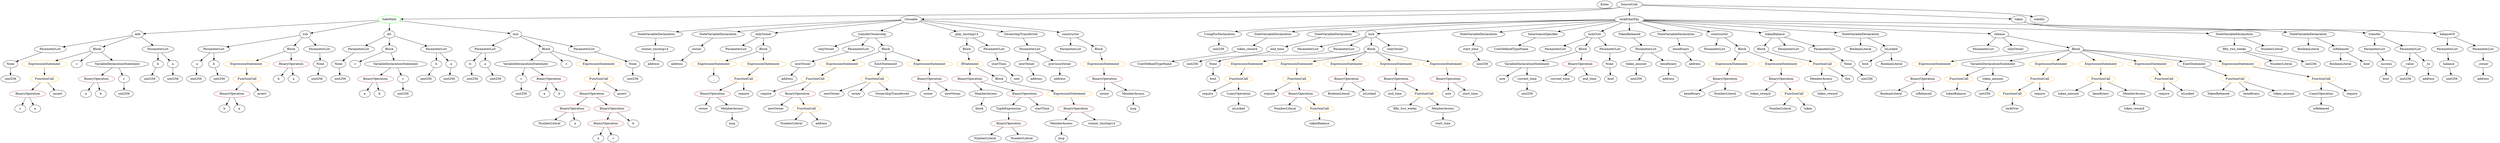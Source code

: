 strict digraph {
	graph [bb="0,0,10096,684"];
	node [label="\N"];
	Enter	[height=0.5,
		pos="6500.6,666",
		width=0.83628];
	TupleExpression_Unnamed	[color=black,
		height=0.5,
		label=TupleExpression,
		pos="4128.6,162",
		width=2.0422];
	BinaryOperation_Unnamed_16	[color=brown,
		height=0.5,
		label=BinaryOperation,
		pos="4128.6,90",
		width=1.9867];
	TupleExpression_Unnamed -> BinaryOperation_Unnamed_16	[pos="e,4128.6,108.1 4128.6,143.7 4128.6,136.41 4128.6,127.73 4128.6,119.54"];
	UsingForDeclaration_Unnamed	[color=black,
		height=0.5,
		label=UsingForDeclaration,
		pos="4962.6,522",
		width=2.4303];
	ElementaryTypeName_uint256_17	[color=black,
		height=0.5,
		label=uint256,
		pos="4957.6,450",
		width=1.0442];
	UsingForDeclaration_Unnamed -> ElementaryTypeName_uint256_17	[pos="e,4958.8,468.1 4961.4,503.7 4960.8,496.41 4960.2,487.73 4959.6,479.54"];
	ExpressionStatement_Unnamed_20	[color=orange,
		height=0.5,
		label=ExpressionStatement,
		pos="7840.6,378",
		width=2.458];
	BinaryOperation_Unnamed_25	[color=brown,
		height=0.5,
		label=BinaryOperation,
		pos="7770.6,306",
		width=1.9867];
	ExpressionStatement_Unnamed_20 -> BinaryOperation_Unnamed_25	[pos="e,7787.4,323.79 7823.6,360.05 7815.1,351.54 7804.7,341.07 7795.3,331.68"];
	NumberLiteral_Unnamed	[color=black,
		height=0.5,
		label=NumberLiteral,
		pos="2278.6,90",
		width=1.765];
	VariableDeclarationStatement_Unnamed	[color=black,
		height=0.5,
		label=VariableDeclarationStatement,
		pos="2178.6,378",
		width=3.3174];
	VariableDeclaration_c	[color=black,
		height=0.5,
		label=c,
		pos="2153.6,306",
		width=0.75];
	VariableDeclarationStatement_Unnamed -> VariableDeclaration_c	[pos="e,2159.5,323.62 2172.4,359.7 2169.7,352.04 2166.4,342.85 2163.3,334.3"];
	BinaryOperation_Unnamed	[color=brown,
		height=0.5,
		label=BinaryOperation,
		pos="2270.6,306",
		width=1.9867];
	VariableDeclarationStatement_Unnamed -> BinaryOperation_Unnamed	[pos="e,2248.8,323.55 2200.9,360.05 2212.6,351.13 2227.1,340.06 2239.9,330.34"];
	ParameterList_Unnamed_11	[color=black,
		height=0.5,
		label=ParameterList,
		pos="9592.6,450",
		width=1.7095];
	Parameter_success	[color=black,
		height=0.5,
		label=success,
		pos="9629.6,378",
		width=1.1135];
	ParameterList_Unnamed_11 -> Parameter_success	[pos="e,9620.7,395.79 9601.5,432.05 9605.7,424.14 9610.8,414.54 9615.5,405.69"];
	FunctionCall_Unnamed_16	[color=orange,
		height=0.5,
		label=FunctionCall,
		pos="8128.6,234",
		width=1.6125];
	Identifier_lockOver	[color=black,
		height=0.5,
		label=lockOver,
		pos="8128.6,162",
		width=1.2521];
	FunctionCall_Unnamed_16 -> Identifier_lockOver	[pos="e,8128.6,180.1 8128.6,215.7 8128.6,208.41 8128.6,199.73 8128.6,191.54"];
	ParameterList_Unnamed	[color=black,
		height=0.5,
		label=ParameterList,
		pos="2014.6,450",
		width=1.7095];
	Parameter_b	[color=black,
		height=0.5,
		label=b,
		pos="1942.6,378",
		width=0.75];
	ParameterList_Unnamed -> Parameter_b	[pos="e,1957.1,393.11 1997.5,432.41 1987.9,423.06 1975.8,411.26 1965.4,401.13"];
	Parameter_a	[color=black,
		height=0.5,
		label=a,
		pos="2014.6,378",
		width=0.75];
	ParameterList_Unnamed -> Parameter_a	[pos="e,2014.6,396.1 2014.6,431.7 2014.6,424.41 2014.6,415.73 2014.6,407.54"];
	ParameterList_Unnamed_13	[color=black,
		height=0.5,
		label=ParameterList,
		pos="4361.6,450",
		width=1.7095];
	IfStatement_Unnamed	[color=orange,
		height=0.5,
		label=IfStatement,
		pos="3955.6,378",
		width=1.4739];
	BinaryOperation_Unnamed_14	[color=brown,
		height=0.5,
		label=BinaryOperation,
		pos="3955.6,306",
		width=1.9867];
	IfStatement_Unnamed -> BinaryOperation_Unnamed_14	[pos="e,3955.6,324.1 3955.6,359.7 3955.6,352.41 3955.6,343.73 3955.6,335.54"];
	Block_Unnamed_8	[color=black,
		height=0.5,
		label=Block,
		pos="4077.6,306",
		width=0.90558];
	IfStatement_Unnamed -> Block_Unnamed_8	[pos="e,4055.5,319.65 3981.8,361.98 4000.5,351.24 4025.8,336.72 4045.7,325.3"];
	ElementaryTypeName_bool	[color=black,
		height=0.5,
		label=bool,
		pos="9628.6,306",
		width=0.76697];
	Parameter_success -> ElementaryTypeName_bool	[pos="e,9628.8,324.1 9629.3,359.7 9629.2,352.41 9629.1,343.73 9629,335.54"];
	Identifier_newOwner	[color=black,
		height=0.5,
		label=newOwner,
		pos="3197.6,162",
		width=1.4046];
	ParameterList_Unnamed_3	[color=black,
		height=0.5,
		label=ParameterList,
		pos="1463.6,450",
		width=1.7095];
	Parameter_None_1	[color=black,
		height=0.5,
		label=None,
		pos="1384.6,378",
		width=0.85014];
	ParameterList_Unnamed_3 -> Parameter_None_1	[pos="e,1401,393.57 1444.9,432.41 1434.3,423 1420.8,411.12 1409.4,400.94"];
	Parameter_startTime	[color=black,
		height=0.5,
		label=startTime,
		pos="4079.6,378",
		width=1.266];
	ElementaryTypeName_uint	[color=black,
		height=0.5,
		label=uint,
		pos="4155.6,306",
		width=0.75];
	Parameter_startTime -> ElementaryTypeName_uint	[pos="e,4140.2,321.16 4096.8,361.12 4107.2,351.54 4120.6,339.2 4132,328.73"];
	ExpressionStatement_Unnamed_1	[color=orange,
		height=0.5,
		label=ExpressionStatement,
		pos="1007.6,378",
		width=2.458];
	FunctionCall_Unnamed_1	[color=orange,
		height=0.5,
		label=FunctionCall,
		pos="1007.6,306",
		width=1.6125];
	ExpressionStatement_Unnamed_1 -> FunctionCall_Unnamed_1	[pos="e,1007.6,324.1 1007.6,359.7 1007.6,352.41 1007.6,343.73 1007.6,335.54"];
	ElementaryTypeName_uint256_6	[color=black,
		height=0.5,
		label=uint256,
		pos="1391.6,306",
		width=1.0442];
	ExpressionStatement_Unnamed_11	[color=orange,
		height=0.5,
		label=ExpressionStatement,
		pos="5088.6,378",
		width=2.458];
	FunctionCall_Unnamed_9	[color=orange,
		height=0.5,
		label=FunctionCall,
		pos="5050.6,306",
		width=1.6125];
	ExpressionStatement_Unnamed_11 -> FunctionCall_Unnamed_9	[pos="e,5059.9,324.1 5079.2,359.7 5075,351.98 5070,342.71 5065.3,334.11"];
	Block_Unnamed_10	[color=black,
		height=0.5,
		label=Block,
		pos="7141.6,450",
		width=0.90558];
	FunctionCall_Unnamed_8	[color=orange,
		height=0.5,
		label=FunctionCall,
		pos="7376.6,378",
		width=1.6125];
	Block_Unnamed_10 -> FunctionCall_Unnamed_8	[pos="e,7333,390.23 7166.6,438.06 7171.8,435.93 7177.3,433.8 7182.6,432 7208.2,423.23 7274,405.64 7321.8,393.13"];
	ElementaryTypeName_address	[color=black,
		height=0.5,
		label=address,
		pos="10035,306",
		width=1.0996];
	Identifier_fifty_two_weeks	[color=black,
		height=0.5,
		label=fifty_two_weeks,
		pos="5720.6,162",
		width=2.0145];
	ParameterList_Unnamed_4	[color=black,
		height=0.5,
		label=ParameterList,
		pos="874.59,450",
		width=1.7095];
	Parameter_a_2	[color=black,
		height=0.5,
		label=a,
		pos="801.59,378",
		width=0.75];
	ParameterList_Unnamed_4 -> Parameter_a_2	[pos="e,816.3,393.11 857.29,432.41 847.44,422.97 834.99,411.03 824.36,400.83"];
	Parameter_b_2	[color=black,
		height=0.5,
		label=b,
		pos="874.59,378",
		width=0.75];
	ParameterList_Unnamed_4 -> Parameter_b_2	[pos="e,874.59,396.1 874.59,431.7 874.59,424.41 874.59,415.73 874.59,407.54"];
	Identifier_a_6	[color=black,
		height=0.5,
		label=a,
		pos="330.59,234",
		width=0.75];
	StateVariableDeclaration_Unnamed_1	[color=black,
		height=0.5,
		label=StateVariableDeclaration,
		pos="2717.6,522",
		width=2.8184];
	VariableDeclaration_winner_tmstmp14	[color=black,
		height=0.5,
		label=winner_tmstmp14,
		pos="2706.6,450",
		width=2.1392];
	StateVariableDeclaration_Unnamed_1 -> VariableDeclaration_winner_tmstmp14	[pos="e,2709.3,468.1 2714.9,503.7 2713.7,496.32 2712.3,487.52 2711,479.25"];
	FunctionCall_Unnamed_4	[color=orange,
		height=0.5,
		label=FunctionCall,
		pos="3334.6,306",
		width=1.6125];
	Identifier_require_1	[color=black,
		height=0.5,
		label=require,
		pos="3134.6,234",
		width=1.0026];
	FunctionCall_Unnamed_4 -> Identifier_require_1	[pos="e,3162.6,245.75 3295.9,292.16 3264.5,281.63 3219.1,266.2 3179.6,252 3177.5,251.26 3175.4,250.49 3173.3,249.71"];
	BinaryOperation_Unnamed_12	[color=brown,
		height=0.5,
		label=BinaryOperation,
		pos="3260.6,234",
		width=1.9867];
	FunctionCall_Unnamed_4 -> BinaryOperation_Unnamed_12	[pos="e,3278.3,251.71 3317.1,288.41 3307.9,279.76 3296.5,269 3286.4,259.42"];
	ParameterList_Unnamed_18	[color=black,
		height=0.5,
		label=ParameterList,
		pos="6944.6,450",
		width=1.7095];
	VariableDeclaration_owner	[color=black,
		height=0.5,
		label=owner,
		pos="2877.6,450",
		width=0.93331];
	ElementaryTypeName_address_2	[color=black,
		height=0.5,
		label=address,
		pos="2797.6,378",
		width=1.0996];
	VariableDeclaration_owner -> ElementaryTypeName_address_2	[pos="e,2815.4,394.55 2860.6,434.15 2849.9,424.79 2835.9,412.5 2823.8,401.9"];
	Identifier_require_2	[color=black,
		height=0.5,
		label=require,
		pos="4916.6,234",
		width=1.0026];
	BinaryOperation_Unnamed_11	[color=brown,
		height=0.5,
		label=BinaryOperation,
		pos="2918.6,234",
		width=1.9867];
	Identifier_owner_1	[color=black,
		height=0.5,
		label=owner,
		pos="2857.6,162",
		width=0.93331];
	BinaryOperation_Unnamed_11 -> Identifier_owner_1	[pos="e,2871.4,178.83 2903.8,216.05 2896.3,207.47 2887.1,196.89 2878.9,187.44"];
	MemberAccess_Unnamed_1	[color=black,
		height=0.5,
		label=MemberAccess,
		pos="2978.6,162",
		width=1.9174];
	BinaryOperation_Unnamed_11 -> MemberAccess_Unnamed_1	[pos="e,2964.2,179.79 2933.1,216.05 2940.3,207.71 2949,197.49 2956.9,188.25"];
	BinaryOperation_Unnamed_9	[color=brown,
		height=0.5,
		label=BinaryOperation,
		pos="99.591,234",
		width=1.9867];
	Identifier_c_3	[color=black,
		height=0.5,
		label=c,
		pos="63.591,162",
		width=0.75];
	BinaryOperation_Unnamed_9 -> Identifier_c_3	[pos="e,71.894,179.14 90.692,215.7 86.607,207.75 81.672,198.16 77.139,189.34"];
	Identifier_a_7	[color=black,
		height=0.5,
		label=a,
		pos="135.59,162",
		width=0.75];
	BinaryOperation_Unnamed_9 -> Identifier_a_7	[pos="e,127.29,179.14 108.49,215.7 112.58,207.75 117.51,198.16 122.04,189.34"];
	StateVariableDeclaration_Unnamed	[color=black,
		height=0.5,
		label=StateVariableDeclaration,
		pos="2944.6,522",
		width=2.8184];
	StateVariableDeclaration_Unnamed -> VariableDeclaration_owner	[pos="e,2892.3,466.36 2928.4,504.05 2919.9,495.17 2909.3,484.14 2900,474.45"];
	MemberAccess_Unnamed_2	[color=black,
		height=0.5,
		label=MemberAccess,
		pos="4034.6,234",
		width=1.9174];
	BinaryOperation_Unnamed_14 -> MemberAccess_Unnamed_2	[pos="e,4015.7,251.71 3974.3,288.41 3984.2,279.67 3996.5,268.79 4007.4,259.13"];
	BinaryOperation_Unnamed_15	[color=brown,
		height=0.5,
		label=BinaryOperation,
		pos="4193.6,234",
		width=1.9867];
	BinaryOperation_Unnamed_14 -> BinaryOperation_Unnamed_15	[pos="e,4148.4,248.28 4000.9,291.67 4039.8,280.23 4096,263.71 4137.6,251.46"];
	Identifier_TokenReleased	[color=black,
		height=0.5,
		label=TokenReleased,
		pos="8982.6,234",
		width=1.8897];
	BinaryOperation_Unnamed_6	[color=brown,
		height=0.5,
		label=BinaryOperation,
		pos="946.59,234",
		width=1.9867];
	Identifier_b_3	[color=black,
		height=0.5,
		label=b,
		pos="910.59,162",
		width=0.75];
	BinaryOperation_Unnamed_6 -> Identifier_b_3	[pos="e,918.89,179.14 937.69,215.7 933.61,207.75 928.67,198.16 924.14,189.34"];
	Identifier_a_4	[color=black,
		height=0.5,
		label=a,
		pos="982.59,162",
		width=0.75];
	BinaryOperation_Unnamed_6 -> Identifier_a_4	[pos="e,974.29,179.14 955.49,215.7 959.58,207.75 964.51,198.16 969.04,189.34"];
	ExpressionStatement_Unnamed_12	[color=orange,
		height=0.5,
		label=ExpressionStatement,
		pos="5283.6,378",
		width=2.458];
	FunctionCall_Unnamed_10	[color=orange,
		height=0.5,
		label=FunctionCall,
		pos="5283.6,306",
		width=1.6125];
	ExpressionStatement_Unnamed_12 -> FunctionCall_Unnamed_10	[pos="e,5283.6,324.1 5283.6,359.7 5283.6,352.41 5283.6,343.73 5283.6,335.54"];
	VariableDeclaration_start_time	[color=black,
		height=0.5,
		label=start_time,
		pos="5953.6,450",
		width=1.3076];
	ElementaryTypeName_uint256_18	[color=black,
		height=0.5,
		label=uint256,
		pos="6012.6,378",
		width=1.0442];
	VariableDeclaration_start_time -> ElementaryTypeName_uint256_18	[pos="e,5999.1,394.99 5967.6,432.41 5974.8,423.83 5983.8,413.19 5991.8,403.67"];
	ElementaryTypeName_address_1	[color=black,
		height=0.5,
		label=address,
		pos="9806.6,306",
		width=1.0996];
	Identifier_c_2	[color=black,
		height=0.5,
		label=c,
		pos="1460.6,378",
		width=0.75];
	FunctionCall_Unnamed_1 -> BinaryOperation_Unnamed_6	[pos="e,961.37,251.96 993.13,288.41 985.87,280.08 976.91,269.8 968.8,260.49"];
	Identifier_assert_1	[color=black,
		height=0.5,
		label=assert,
		pos="1068.6,234",
		width=0.89172];
	FunctionCall_Unnamed_1 -> Identifier_assert_1	[pos="e,1055.1,250.51 1022,288.41 1029.7,279.62 1039.3,268.66 1047.7,258.96"];
	BooleanLiteral_Unnamed_5	[color=black,
		height=0.5,
		label=BooleanLiteral,
		pos="7638.6,234",
		width=1.7788];
	BinaryOperation_Unnamed_2	[color=brown,
		height=0.5,
		label=BinaryOperation,
		pos="2376.6,162",
		width=1.9867];
	BinaryOperation_Unnamed_2 -> NumberLiteral_Unnamed	[pos="e,2301.2,107.15 2353.9,144.76 2340.9,135.49 2324.4,123.71 2310.2,113.55"];
	Identifier_a_1	[color=black,
		height=0.5,
		label=a,
		pos="2387.6,90",
		width=0.75];
	BinaryOperation_Unnamed_2 -> Identifier_a_1	[pos="e,2384.9,108.1 2379.3,143.7 2380.5,136.32 2381.9,127.52 2383.2,119.25"];
	Identifier_newOwner_1	[color=black,
		height=0.5,
		label=newOwner,
		pos="3400.6,234",
		width=1.4046];
	ElementaryTypeName_bool_1	[color=black,
		height=0.5,
		label=bool,
		pos="7559.6,378",
		width=0.76697];
	Identifier_now	[color=black,
		height=0.5,
		label=now,
		pos="5903.6,234",
		width=0.75];
	ElementaryTypeName_uint256_3	[color=black,
		height=0.5,
		label=uint256,
		pos="2153.6,234",
		width=1.0442];
	VariableDeclaration_c -> ElementaryTypeName_uint256_3	[pos="e,2153.6,252.1 2153.6,287.7 2153.6,280.41 2153.6,271.73 2153.6,263.54"];
	ParameterList_Unnamed_7	[color=black,
		height=0.5,
		label=ParameterList,
		pos="198.59,450",
		width=1.7095];
	Parameter_None_3	[color=black,
		height=0.5,
		label=None,
		pos="37.591,378",
		width=0.85014];
	ParameterList_Unnamed_7 -> Parameter_None_3	[pos="e,61.499,389.39 165.23,434.5 137.91,422.62 99.405,405.88 71.844,393.89"];
	NumberLiteral_Unnamed_1	[color=black,
		height=0.5,
		label=NumberLiteral,
		pos="3263.6,90",
		width=1.765];
	VariableDeclarationStatement_Unnamed_3	[color=black,
		height=0.5,
		label=VariableDeclarationStatement,
		pos="6187.6,378",
		width=3.3174];
	Identifier_now_1	[color=black,
		height=0.5,
		label=now,
		pos="6085.6,306",
		width=0.75];
	VariableDeclarationStatement_Unnamed_3 -> Identifier_now_1	[pos="e,6104,319.62 6162.9,360.05 6147.9,349.73 6128.6,336.53 6113.1,325.88"];
	VariableDeclaration_current_time	[color=black,
		height=0.5,
		label=current_time,
		pos="6187.6,306",
		width=1.5848];
	VariableDeclarationStatement_Unnamed_3 -> VariableDeclaration_current_time	[pos="e,6187.6,324.1 6187.6,359.7 6187.6,352.41 6187.6,343.73 6187.6,335.54"];
	Identifier_isReleased_1	[color=black,
		height=0.5,
		label=isReleased,
		pos="7770.6,234",
		width=1.3907];
	ParameterList_Unnamed_19	[color=black,
		height=0.5,
		label=ParameterList,
		pos="7253.6,450",
		width=1.7095];
	Identifier_a	[color=black,
		height=0.5,
		label=a,
		pos="2253.6,234",
		width=0.75];
	Parameter_None_5	[color=black,
		height=0.5,
		label=None,
		pos="4951.6,378",
		width=0.85014];
	ElementaryTypeName_bool_3	[color=black,
		height=0.5,
		label=bool,
		pos="4946.6,306",
		width=0.76697];
	Parameter_None_5 -> ElementaryTypeName_bool_3	[pos="e,4947.8,324.1 4950.4,359.7 4949.8,352.41 4949.2,343.73 4948.6,335.54"];
	BinaryOperation_Unnamed_10	[color=brown,
		height=0.5,
		label=BinaryOperation,
		pos="4511.6,306",
		width=1.9867];
	Identifier_owner	[color=black,
		height=0.5,
		label=owner,
		pos="4511.6,234",
		width=0.93331];
	BinaryOperation_Unnamed_10 -> Identifier_owner	[pos="e,4511.6,252.1 4511.6,287.7 4511.6,280.41 4511.6,271.73 4511.6,263.54"];
	MemberAccess_Unnamed	[color=black,
		height=0.5,
		label=MemberAccess,
		pos="4632.6,234",
		width=1.9174];
	BinaryOperation_Unnamed_10 -> MemberAccess_Unnamed	[pos="e,4605.4,250.74 4539.4,288.94 4556,279.31 4577.4,266.95 4595.4,256.49"];
	ElementaryTypeName_uint256_7	[color=black,
		height=0.5,
		label=uint256,
		pos="1656.6,234",
		width=1.0442];
	ModifierDefinition_onlyOwner	[color=black,
		height=0.5,
		label=onlyOwner,
		pos="3138.6,522",
		width=1.4323];
	ParameterList_Unnamed_14	[color=black,
		height=0.5,
		label=ParameterList,
		pos="3026.6,450",
		width=1.7095];
	ModifierDefinition_onlyOwner -> ParameterList_Unnamed_14	[pos="e,3051.6,466.64 3114.3,505.81 3098.8,496.13 3078.5,483.43 3061.3,472.7"];
	Block_Unnamed_5	[color=black,
		height=0.5,
		label=Block,
		pos="3138.6,450",
		width=0.90558];
	ModifierDefinition_onlyOwner -> Block_Unnamed_5	[pos="e,3138.6,468.1 3138.6,503.7 3138.6,496.41 3138.6,487.73 3138.6,479.54"];
	BinaryOperation_Unnamed -> Identifier_a	[pos="e,2257.7,252.1 2266.4,287.7 2264.6,280.32 2262.5,271.52 2260.5,263.25"];
	Identifier_b	[color=black,
		height=0.5,
		label=b,
		pos="2325.6,234",
		width=0.75];
	BinaryOperation_Unnamed -> Identifier_b	[pos="e,2313.5,250.36 2283.9,288.05 2290.7,279.44 2299,268.81 2306.5,259.33"];
	VariableDeclaration_token_amount	[color=black,
		height=0.5,
		label=token_amount,
		pos="6628.6,378",
		width=1.765];
	ElementaryTypeName_uint256_21	[color=black,
		height=0.5,
		label=uint256,
		pos="6628.6,306",
		width=1.0442];
	VariableDeclaration_token_amount -> ElementaryTypeName_uint256_21	[pos="e,6628.6,324.1 6628.6,359.7 6628.6,352.41 6628.6,343.73 6628.6,335.54"];
	FunctionCall_Unnamed_5	[color=orange,
		height=0.5,
		label=FunctionCall,
		pos="3324.6,162",
		width=1.6125];
	FunctionCall_Unnamed_5 -> NumberLiteral_Unnamed_1	[pos="e,3278.4,107.96 3310.1,144.41 3302.9,136.08 3293.9,125.8 3285.8,116.49"];
	ElementaryTypeName_address_6	[color=black,
		height=0.5,
		label=address,
		pos="3384.6,90",
		width=1.0996];
	FunctionCall_Unnamed_5 -> ElementaryTypeName_address_6	[pos="e,3370.9,106.99 3338.8,144.41 3346.2,135.83 3355.3,125.19 3363.4,115.67"];
	ElementaryTypeName_uint256_16	[color=black,
		height=0.5,
		label=uint256,
		pos="9711.6,306",
		width=1.0442];
	VariableDeclaration_newOwner	[color=black,
		height=0.5,
		label=newOwner,
		pos="4197.6,378",
		width=1.4046];
	ElementaryTypeName_address_4	[color=black,
		height=0.5,
		label=address,
		pos="4240.6,306",
		width=1.0996];
	VariableDeclaration_newOwner -> ElementaryTypeName_address_4	[pos="e,4230.3,323.79 4208,360.05 4212.9,352.06 4218.9,342.33 4224.4,333.4"];
	UnaryOperation_Unnamed_1	[color=black,
		height=0.5,
		label=UnaryOperation,
		pos="9404.6,234",
		width=1.9452];
	Identifier_isReleased	[color=black,
		height=0.5,
		label=isReleased,
		pos="9404.6,162",
		width=1.3907];
	UnaryOperation_Unnamed_1 -> Identifier_isReleased	[pos="e,9404.6,180.1 9404.6,215.7 9404.6,208.41 9404.6,199.73 9404.6,191.54"];
	ContractDefinition_SafeMath	[color=green,
		height=0.5,
		label=SafeMath,
		pos="1591.6,594",
		width=1.2798];
	FunctionDefinition_add	[color=black,
		height=0.5,
		label=add,
		pos="553.59,522",
		width=0.75];
	ContractDefinition_SafeMath -> FunctionDefinition_add	[pos="e,580.7,524.83 1546.3,589.95 1372.9,578.25 752.7,536.43 591.89,525.58"];
	FunctionDefinition_sub	[color=black,
		height=0.5,
		label=sub,
		pos="1245.6,522",
		width=0.75];
	ContractDefinition_SafeMath -> FunctionDefinition_sub	[pos="e,1271,528.15 1551.2,584.83 1483.3,571.09 1347.1,543.54 1282,530.36"];
	FunctionDefinition_div	[color=black,
		height=0.5,
		label=div,
		pos="1591.6,522",
		width=0.75];
	ContractDefinition_SafeMath -> FunctionDefinition_div	[pos="e,1591.6,540.1 1591.6,575.7 1591.6,568.41 1591.6,559.73 1591.6,551.54"];
	FunctionDefinition_mul	[color=black,
		height=0.5,
		label=mul,
		pos="2096.6,522",
		width=0.75];
	ContractDefinition_SafeMath -> FunctionDefinition_mul	[pos="e,2070.2,526.66 1634.6,587.03 1731.9,573.55 1967.1,540.95 2059,528.22"];
	VariableDeclarationStatement_Unnamed_1	[color=black,
		height=0.5,
		label=VariableDeclarationStatement,
		pos="1624.6,378",
		width=3.3174];
	BinaryOperation_Unnamed_5	[color=brown,
		height=0.5,
		label=BinaryOperation,
		pos="1539.6,306",
		width=1.9867];
	VariableDeclarationStatement_Unnamed_1 -> BinaryOperation_Unnamed_5	[pos="e,1559.7,323.55 1604,360.05 1593.3,351.22 1580,340.27 1568.3,330.62"];
	VariableDeclaration_c_1	[color=black,
		height=0.5,
		label=c,
		pos="1656.6,306",
		width=0.75];
	VariableDeclarationStatement_Unnamed_1 -> VariableDeclaration_c_1	[pos="e,1649,323.62 1632.5,359.7 1636,351.95 1640.3,342.64 1644.2,334.02"];
	Identifier_msg_1	[color=black,
		height=0.5,
		label=msg,
		pos="2978.6,90",
		width=0.75];
	StateVariableDeclaration_Unnamed_2	[color=black,
		height=0.5,
		label=StateVariableDeclaration,
		pos="5175.6,522",
		width=2.8184];
	VariableDeclaration_token_reward	[color=black,
		height=0.5,
		label=token_reward,
		pos="5074.6,450",
		width=1.7095];
	StateVariableDeclaration_Unnamed_2 -> VariableDeclaration_token_reward	[pos="e,5097.8,467.07 5151.1,504.05 5138,494.92 5121.5,483.51 5107.2,473.63"];
	VariableDeclarationStatement_Unnamed_4	[color=black,
		height=0.5,
		label=VariableDeclarationStatement,
		pos="8066.6,378",
		width=3.3174];
	FunctionCall_Unnamed_17	[color=orange,
		height=0.5,
		label=FunctionCall,
		pos="7919.6,306",
		width=1.6125];
	VariableDeclarationStatement_Unnamed_4 -> FunctionCall_Unnamed_17	[pos="e,7950.2,321.57 8031.8,360.41 8010.4,350.22 7982.8,337.12 7960.4,326.44"];
	VariableDeclaration_token_amount_1	[color=black,
		height=0.5,
		label=token_amount,
		pos="8065.6,306",
		width=1.765];
	VariableDeclarationStatement_Unnamed_4 -> VariableDeclaration_token_amount_1	[pos="e,8065.8,324.1 8066.3,359.7 8066.2,352.41 8066.1,343.73 8066,335.54"];
	Identifier_a_3	[color=black,
		height=0.5,
		label=a,
		pos="1484.6,234",
		width=0.75];
	BinaryOperation_Unnamed_5 -> Identifier_a_3	[pos="e,1496.7,250.36 1526.3,288.05 1519.5,279.44 1511.2,268.81 1503.7,259.33"];
	Identifier_b_2	[color=black,
		height=0.5,
		label=b,
		pos="1556.6,234",
		width=0.75];
	BinaryOperation_Unnamed_5 -> Identifier_b_2	[pos="e,1552.4,252.1 1543.8,287.7 1545.6,280.32 1547.7,271.52 1549.7,263.25"];
	Identifier_token_reward	[color=black,
		height=0.5,
		label=token_reward,
		pos="7126.6,234",
		width=1.7095];
	FunctionCall_Unnamed_6	[color=orange,
		height=0.5,
		label=FunctionCall,
		pos="3523.6,306",
		width=1.6125];
	FunctionCall_Unnamed_6 -> Identifier_newOwner_1	[pos="e,3426.7,249.85 3496.6,289.64 3479,279.61 3455.8,266.4 3436.6,255.48"];
	Identifier_owner_2	[color=black,
		height=0.5,
		label=owner,
		pos="3502.6,234",
		width=0.93331];
	FunctionCall_Unnamed_6 -> Identifier_owner_2	[pos="e,3507.7,252.1 3518.4,287.7 3516.2,280.24 3513.5,271.32 3511,262.97"];
	Identifier_OwnershipTransferred	[color=black,
		height=0.5,
		label=OwnershipTransferred,
		pos="3648.6,234",
		width=2.6243];
	FunctionCall_Unnamed_6 -> Identifier_OwnershipTransferred	[pos="e,3619.3,251.38 3550.7,289.81 3567.9,280.2 3590.3,267.62 3609.4,256.93"];
	ParameterList_Unnamed_23	[color=black,
		height=0.5,
		label=ParameterList,
		pos="6294.6,450",
		width=1.7095];
	ParameterList_Unnamed_17	[color=black,
		height=0.5,
		label=ParameterList,
		pos="6659.6,450",
		width=1.7095];
	ParameterList_Unnamed_17 -> VariableDeclaration_token_amount	[pos="e,6636.2,396.1 6651.9,431.7 6648.5,424.07 6644.5,414.92 6640.7,406.4"];
	VariableDeclaration_beneficiary_1	[color=black,
		height=0.5,
		label=beneficiary,
		pos="6761.6,378",
		width=1.4184];
	ParameterList_Unnamed_17 -> VariableDeclaration_beneficiary_1	[pos="e,6739,394.5 6683,432.94 6696.8,423.47 6714.4,411.35 6729.5,401"];
	BooleanLiteral_Unnamed_3	[color=black,
		height=0.5,
		label=BooleanLiteral,
		pos="9321.6,450",
		width=1.7788];
	ContractDefinition_Ownable	[color=black,
		height=0.5,
		label=Ownable,
		pos="3728.6,594",
		width=1.2105];
	ContractDefinition_Ownable -> StateVariableDeclaration_Unnamed_1	[pos="e,2791.4,534.7 3685.2,591.74 3555.7,587.69 3160.6,573.28 2834.6,540 2824.2,538.94 2813.3,537.63 2802.6,536.21"];
	ContractDefinition_Ownable -> StateVariableDeclaration_Unnamed	[pos="e,3023.3,533.67 3685.5,590.18 3581.1,583.19 3306.3,563.91 3077.6,540 3063.7,538.55 3049,536.84 3034.7,535.08"];
	ContractDefinition_Ownable -> ModifierDefinition_onlyOwner	[pos="e,3186.9,528.74 3687.1,588.08 3584.3,575.88 3317.6,544.23 3198,530.05"];
	FunctionDefinition_transferOwnership	[color=black,
		height=0.5,
		label=transferOwnership,
		pos="3567.6,522",
		width=2.1947];
	ContractDefinition_Ownable -> FunctionDefinition_transferOwnership	[pos="e,3603.3,538.52 3699.4,580.32 3675.5,569.91 3641.1,554.98 3613.5,542.96"];
	FunctionDefinition_play_tmstmp14	[color=black,
		height=0.5,
		label=play_tmstmp14,
		pos="3950.6,522",
		width=1.8897];
	ContractDefinition_Ownable -> FunctionDefinition_play_tmstmp14	[pos="e,3908.2,536.37 3762.3,582.37 3798.2,571.06 3855.4,553.02 3897.3,539.79"];
	EventDefinition_OwnershipTransferred	[color=black,
		height=0.5,
		label=OwnershipTransferred,
		pos="4172.6,522",
		width=2.6243];
	ContractDefinition_Ownable -> EventDefinition_OwnershipTransferred	[pos="e,4101.3,534.23 3768.8,586.66 3841.1,575.26 3994.5,551.08 4090,536.02"];
	FunctionDefinition_constructor	[color=black,
		height=0.5,
		label=constructor,
		pos="4361.6,522",
		width=1.4877];
	ContractDefinition_Ownable -> FunctionDefinition_constructor	[pos="e,4317.5,532.57 3771.7,590.28 3864.2,584.11 4088.9,567.43 4275.6,540 4285.5,538.54 4296.1,536.7 4306.3,534.77"];
	Identifier_assert_2	[color=black,
		height=0.5,
		label=assert,
		pos="221.59,234",
		width=0.89172];
	NumberLiteral_Unnamed_6	[color=black,
		height=0.5,
		label=NumberLiteral,
		pos="7207.6,162",
		width=1.765];
	Identifier_block	[color=black,
		height=0.5,
		label=block,
		pos="4005.6,162",
		width=0.87786];
	MemberAccess_Unnamed_2 -> Identifier_block	[pos="e,4012.5,179.62 4027.4,215.7 4024.2,207.95 4020.4,198.64 4016.8,190.02"];
	ExpressionStatement_Unnamed_6	[color=orange,
		height=0.5,
		label=ExpressionStatement,
		pos="3452.6,378",
		width=2.458];
	ExpressionStatement_Unnamed_6 -> FunctionCall_Unnamed_4	[pos="e,3360.5,322.35 3424.9,360.59 3408.6,350.93 3387.9,338.6 3370.3,328.21"];
	BooleanLiteral_Unnamed_1	[color=black,
		height=0.5,
		label=BooleanLiteral,
		pos="7538.6,450",
		width=1.7788];
	StateVariableDeclaration_Unnamed_7	[color=black,
		height=0.5,
		label=StateVariableDeclaration,
		pos="5418.6,522",
		width=2.8184];
	VariableDeclaration_end_time	[color=black,
		height=0.5,
		label=end_time,
		pos="5198.6,450",
		width=1.2382];
	StateVariableDeclaration_Unnamed_7 -> VariableDeclaration_end_time	[pos="e,5232.8,461.99 5370.3,505.73 5337,495.16 5291.6,480.76 5251.6,468 5249,467.18 5246.4,466.34 5243.7,465.49"];
	ElementaryTypeName_address_7	[color=black,
		height=0.5,
		label=address,
		pos="2700.6,378",
		width=1.0996];
	ExpressionStatement_Unnamed_5	[color=orange,
		height=0.5,
		label=ExpressionStatement,
		pos="2943.6,378",
		width=2.458];
	Identifier__	[color=black,
		height=0.5,
		label=_,
		pos="2942.6,306",
		width=0.75];
	ExpressionStatement_Unnamed_5 -> Identifier__	[pos="e,2942.8,324.1 2943.3,359.7 2943.2,352.41 2943.1,343.73 2943,335.54"];
	ElementaryTypeName_uint256_11	[color=black,
		height=0.5,
		label=uint256,
		pos="707.59,306",
		width=1.0442];
	VariableDeclaration_fifty_two_weeks	[color=black,
		height=0.5,
		label=fifty_two_weeks,
		pos="9021.6,450",
		width=2.0145];
	NumberLiteral_Unnamed_4	[color=black,
		height=0.5,
		label=NumberLiteral,
		pos="9194.6,378",
		width=1.765];
	VariableDeclaration_fifty_two_weeks -> NumberLiteral_Unnamed_4	[pos="e,9159.1,393.35 9058.3,434.15 9084.7,423.48 9120.4,409.01 9148.7,397.57"];
	ElementaryTypeName_uint256_20	[color=black,
		height=0.5,
		label=uint256,
		pos="9313.6,378",
		width=1.0442];
	VariableDeclaration_fifty_two_weeks -> ElementaryTypeName_uint256_20	[pos="e,9285.1,390.25 9075.4,437.62 9144.9,422.87 9258.3,398.69 9267.6,396 9269.8,395.35 9272.1,394.64 9274.4,393.9"];
	ModifierInvocation_onlyOwner	[color=black,
		height=0.5,
		label=onlyOwner,
		pos="3380.6,450",
		width=1.4323];
	BooleanLiteral_Unnamed	[color=black,
		height=0.5,
		label=BooleanLiteral,
		pos="7669.6,378",
		width=1.7788];
	BinaryOperation_Unnamed_7	[color=brown,
		height=0.5,
		label=BinaryOperation,
		pos="1185.6,378",
		width=1.9867];
	Identifier_b_4	[color=black,
		height=0.5,
		label=b,
		pos="1124.6,306",
		width=0.75];
	BinaryOperation_Unnamed_7 -> Identifier_b_4	[pos="e,1137.6,321.89 1170.8,360.05 1163,351.13 1153.4,340.06 1144.9,330.33"];
	Identifier_a_5	[color=black,
		height=0.5,
		label=a,
		pos="1196.6,306",
		width=0.75];
	BinaryOperation_Unnamed_7 -> Identifier_a_5	[pos="e,1193.9,324.1 1188.3,359.7 1189.5,352.32 1190.9,343.52 1192.2,335.25"];
	FunctionCall_Unnamed_7	[color=orange,
		height=0.5,
		label=FunctionCall,
		pos="7264.6,234",
		width=1.6125];
	FunctionCall_Unnamed_7 -> NumberLiteral_Unnamed_6	[pos="e,7221.3,179.79 7250.8,216.05 7244.1,207.8 7235.8,197.7 7228.4,188.54"];
	Identifier_token	[color=black,
		height=0.5,
		label=token,
		pos="7320.6,162",
		width=0.864];
	FunctionCall_Unnamed_7 -> Identifier_token	[pos="e,7307.9,178.83 7278.1,216.05 7284.9,207.56 7293.3,197.11 7300.8,187.73"];
	ElementaryTypeName_address_8	[color=black,
		height=0.5,
		label=address,
		pos="6870.6,378",
		width=1.0996];
	MemberAccess_Unnamed_3	[color=black,
		height=0.5,
		label=MemberAccess,
		pos="4343.6,90",
		width=1.9174];
	Identifier_msg_2	[color=black,
		height=0.5,
		label=msg,
		pos="4343.6,18",
		width=0.75];
	MemberAccess_Unnamed_3 -> Identifier_msg_2	[pos="e,4343.6,36.104 4343.6,71.697 4343.6,64.407 4343.6,55.726 4343.6,47.536"];
	Identifier_require_3	[color=black,
		height=0.5,
		label=require,
		pos="5164.6,234",
		width=1.0026];
	VariableDeclaration_isLocked	[color=black,
		height=0.5,
		label=isLocked,
		pos="7665.6,450",
		width=1.2521];
	VariableDeclaration_isLocked -> ElementaryTypeName_bool_1	[pos="e,7578.4,391.42 7642.9,433.98 7626.8,423.37 7605.1,409.07 7587.9,397.72"];
	VariableDeclaration_isLocked -> BooleanLiteral_Unnamed	[pos="e,7668.6,396.1 7666.6,431.7 7667,424.41 7667.5,415.73 7668,407.54"];
	ParameterList_Unnamed_9	[color=black,
		height=0.5,
		label=ParameterList,
		pos="9893.6,450",
		width=1.7095];
	Parameter_balance	[color=black,
		height=0.5,
		label=balance,
		pos="9897.6,378",
		width=1.0719];
	ParameterList_Unnamed_9 -> Parameter_balance	[pos="e,9896.6,396.1 9894.6,431.7 9895,424.41 9895.5,415.73 9896,407.54"];
	Parameter_b_3	[color=black,
		height=0.5,
		label=b,
		pos="635.59,378",
		width=0.75];
	ElementaryTypeName_uint256_12	[color=black,
		height=0.5,
		label=uint256,
		pos="614.59,306",
		width=1.0442];
	Parameter_b_3 -> ElementaryTypeName_uint256_12	[pos="e,619.77,324.28 630.51,360.05 628.27,352.6 625.58,343.64 623.06,335.22"];
	BinaryOperation_Unnamed_18	[color=brown,
		height=0.5,
		label=BinaryOperation,
		pos="7211.6,306",
		width=1.9867];
	BinaryOperation_Unnamed_18 -> Identifier_token_reward	[pos="e,7146.6,251.47 7191.4,288.41 7180.6,279.52 7167.2,268.41 7155.3,258.63"];
	BinaryOperation_Unnamed_18 -> FunctionCall_Unnamed_7	[pos="e,7251.9,251.79 7224.4,288.05 7230.6,279.89 7238.2,269.91 7245,260.82"];
	ExpressionStatement_Unnamed_15	[color=orange,
		height=0.5,
		label=ExpressionStatement,
		pos="5478.6,378",
		width=2.458];
	BinaryOperation_Unnamed_23	[color=brown,
		height=0.5,
		label=BinaryOperation,
		pos="5478.6,306",
		width=1.9867];
	ExpressionStatement_Unnamed_15 -> BinaryOperation_Unnamed_23	[pos="e,5478.6,324.1 5478.6,359.7 5478.6,352.41 5478.6,343.73 5478.6,335.54"];
	Identifier_c_1	[color=black,
		height=0.5,
		label=c,
		pos="2342.6,378",
		width=0.75];
	ParameterList_Unnamed_10	[color=black,
		height=0.5,
		label=ParameterList,
		pos="9733.6,450",
		width=1.7095];
	Parameter__value	[color=black,
		height=0.5,
		label=_value,
		pos="9724.6,378",
		width=0.96103];
	ParameterList_Unnamed_10 -> Parameter__value	[pos="e,9726.8,396.1 9731.4,431.7 9730.4,424.32 9729.3,415.52 9728.2,407.25"];
	Parameter__to	[color=black,
		height=0.5,
		label=_to,
		pos="9805.6,378",
		width=0.75];
	ParameterList_Unnamed_10 -> Parameter__to	[pos="e,9791.1,393.11 9750.7,432.41 9760.3,423.06 9772.4,411.26 9782.8,401.13"];
	FunctionDefinition_lock	[color=black,
		height=0.5,
		label=lock,
		pos="5575.6,522",
		width=0.75];
	ParameterList_Unnamed_21	[color=black,
		height=0.5,
		label=ParameterList,
		pos="5322.6,450",
		width=1.7095];
	FunctionDefinition_lock -> ParameterList_Unnamed_21	[pos="e,5368.4,462.24 5552.8,512.26 5545.1,509.46 5536.6,506.46 5528.6,504 5501,495.48 5430.1,477.56 5379.2,464.93"];
	ParameterList_Unnamed_22	[color=black,
		height=0.5,
		label=ParameterList,
		pos="5463.6,450",
		width=1.7095];
	FunctionDefinition_lock -> ParameterList_Unnamed_22	[pos="e,5488.9,466.81 5556.3,508.97 5540.5,499.05 5517.5,484.72 5498.5,472.79"];
	Block_Unnamed_11	[color=black,
		height=0.5,
		label=Block,
		pos="5575.6,450",
		width=0.90558];
	FunctionDefinition_lock -> Block_Unnamed_11	[pos="e,5575.6,468.1 5575.6,503.7 5575.6,496.41 5575.6,487.73 5575.6,479.54"];
	ModifierInvocation_onlyOwner_1	[color=black,
		height=0.5,
		label=onlyOwner,
		pos="5677.6,450",
		width=1.4323];
	FunctionDefinition_lock -> ModifierInvocation_onlyOwner_1	[pos="e,5654.9,466.59 5593.8,508.49 5608.2,498.6 5628.7,484.56 5645.8,472.83"];
	Identifier_tokenBalance	[color=black,
		height=0.5,
		label=tokenBalance,
		pos="5368.6,90",
		width=1.6679];
	Parameter_a_3	[color=black,
		height=0.5,
		label=a,
		pos="707.59,378",
		width=0.75];
	Parameter_a_3 -> ElementaryTypeName_uint256_11	[pos="e,707.59,324.1 707.59,359.7 707.59,352.41 707.59,343.73 707.59,335.54"];
	BinaryOperation_Unnamed_17	[color=brown,
		height=0.5,
		label=BinaryOperation,
		pos="4400.6,162",
		width=1.9867];
	BinaryOperation_Unnamed_17 -> MemberAccess_Unnamed_3	[pos="e,4357.3,107.79 4386.8,144.05 4380.1,135.8 4371.8,125.7 4364.4,116.54"];
	Identifier_winner_tmstmp14	[color=black,
		height=0.5,
		label=winner_tmstmp14,
		pos="4507.6,90",
		width=2.1392];
	BinaryOperation_Unnamed_17 -> Identifier_winner_tmstmp14	[pos="e,4482.5,107.39 4425.4,144.76 4439.6,135.47 4457.7,123.66 4473.2,113.48"];
	Identifier_beneficiary	[color=black,
		height=0.5,
		label=beneficiary,
		pos="6850.6,234",
		width=1.4184];
	BinaryOperation_Unnamed_24	[color=brown,
		height=0.5,
		label=BinaryOperation,
		pos="6396.6,378",
		width=1.9867];
	Identifier_current_time	[color=black,
		height=0.5,
		label=current_time,
		pos="6319.6,306",
		width=1.5848];
	BinaryOperation_Unnamed_24 -> Identifier_current_time	[pos="e,6337.7,323.47 6378.3,360.41 6368.8,351.69 6356.8,340.85 6346.2,331.21"];
	Identifier_end_time_1	[color=black,
		height=0.5,
		label=end_time,
		pos="6439.6,306",
		width=1.2382];
	BinaryOperation_Unnamed_24 -> Identifier_end_time_1	[pos="e,6429.3,323.79 6407,360.05 6411.9,352.06 6417.9,342.33 6423.4,333.4"];
	Parameter_None_1 -> ElementaryTypeName_uint256_6	[pos="e,1389.9,324.1 1386.3,359.7 1387.1,352.41 1387.9,343.73 1388.7,335.54"];
	BooleanLiteral_Unnamed_4	[color=black,
		height=0.5,
		label=BooleanLiteral,
		pos="5444.6,234",
		width=1.7788];
	BinaryOperation_Unnamed_23 -> BooleanLiteral_Unnamed_4	[pos="e,5452.9,252.1 5470.2,287.7 5466.5,280.07 5462,270.92 5457.9,262.4"];
	Identifier_isLocked_1	[color=black,
		height=0.5,
		label=isLocked,
		pos="5571.6,234",
		width=1.2521];
	BinaryOperation_Unnamed_23 -> Identifier_isLocked_1	[pos="e,5551.3,250.27 5500.6,288.41 5513.1,279.02 5528.9,267.15 5542.4,256.99"];
	FunctionDefinition_transferOwnership -> ModifierInvocation_onlyOwner	[pos="e,3414.9,463.83 3527.9,506.15 3497.9,494.92 3456.7,479.48 3425.4,467.79"];
	ParameterList_Unnamed_15	[color=black,
		height=0.5,
		label=ParameterList,
		pos="3511.6,450",
		width=1.7095];
	FunctionDefinition_transferOwnership -> ParameterList_Unnamed_15	[pos="e,3525,467.79 3554,504.05 3547.4,495.8 3539.4,485.7 3532,476.54"];
	Block_Unnamed_6	[color=black,
		height=0.5,
		label=Block,
		pos="3623.6,450",
		width=0.90558];
	FunctionDefinition_transferOwnership -> Block_Unnamed_6	[pos="e,3610.9,466.83 3581.1,504.05 3587.9,495.56 3596.3,485.11 3603.8,475.73"];
	ElementaryTypeName_uint256_1	[color=black,
		height=0.5,
		label=uint256,
		pos="1947.6,306",
		width=1.0442];
	StateVariableDeclaration_Unnamed_6	[color=black,
		height=0.5,
		label=StateVariableDeclaration,
		pos="5990.6,522",
		width=2.8184];
	StateVariableDeclaration_Unnamed_6 -> VariableDeclaration_start_time	[pos="e,5962.6,468.1 5981.4,503.7 5977.4,495.98 5972.5,486.71 5967.9,478.11"];
	ElementaryTypeName_uint256_8	[color=black,
		height=0.5,
		label=uint256,
		pos="800.59,306",
		width=1.0442];
	Parameter_a_2 -> ElementaryTypeName_uint256_8	[pos="e,800.84,324.1 801.34,359.7 801.24,352.41 801.12,343.73 801,335.54"];
	ElementaryTypeName_uint256_13	[color=black,
		height=0.5,
		label=uint256,
		pos="37.591,306",
		width=1.0442];
	Block_Unnamed_4	[color=black,
		height=0.5,
		label=Block,
		pos="4493.6,450",
		width=0.90558];
	ExpressionStatement_Unnamed_3	[color=orange,
		height=0.5,
		label=ExpressionStatement,
		pos="4507.6,378",
		width=2.458];
	Block_Unnamed_4 -> ExpressionStatement_Unnamed_3	[pos="e,4504.2,396.1 4497.1,431.7 4498.5,424.32 4500.3,415.52 4501.9,407.25"];
	Block_Unnamed	[color=black,
		height=0.5,
		label=Block,
		pos="2244.6,450",
		width=0.90558];
	Block_Unnamed -> VariableDeclarationStatement_Unnamed	[pos="e,2194.6,395.96 2229.9,433.46 2221.8,424.87 2211.6,413.97 2202.3,404.19"];
	Block_Unnamed -> Identifier_c_1	[pos="e,2324.6,391.86 2264,435.17 2278.7,424.65 2299.2,410.03 2315.5,398.34"];
	ExpressionStatement_Unnamed	[color=orange,
		height=0.5,
		label=ExpressionStatement,
		pos="2475.6,378",
		width=2.458];
	Block_Unnamed -> ExpressionStatement_Unnamed	[pos="e,2427.5,393.57 2272.5,440.56 2308,429.78 2370.4,410.87 2416.7,396.84"];
	BinaryOperation_Unnamed_3	[color=brown,
		height=0.5,
		label=BinaryOperation,
		pos="2537.6,162",
		width=1.9867];
	BinaryOperation_Unnamed_4	[color=brown,
		height=0.5,
		label=BinaryOperation,
		pos="2526.6,90",
		width=1.9867];
	BinaryOperation_Unnamed_3 -> BinaryOperation_Unnamed_4	[pos="e,2529.3,108.1 2534.9,143.7 2533.7,136.32 2532.3,127.52 2531,119.25"];
	Identifier_b_1	[color=black,
		height=0.5,
		label=b,
		pos="2643.6,90",
		width=0.75];
	BinaryOperation_Unnamed_3 -> Identifier_b_1	[pos="e,2624.8,103.43 2562.2,144.76 2578.1,134.23 2599,120.48 2615.5,109.52"];
	Parameter_newOwner	[color=black,
		height=0.5,
		label=newOwner,
		pos="3295.6,378",
		width=1.4046];
	ParameterList_Unnamed_15 -> Parameter_newOwner	[pos="e,3331.9,390.77 3471.5,436 3435,424.19 3381.3,406.78 3342.8,394.31"];
	BinaryOperation_Unnamed_15 -> TupleExpression_Unnamed	[pos="e,4144.2,179.79 4177.9,216.05 4170,207.63 4160.4,197.28 4151.8,187.97"];
	Identifier_startTime	[color=black,
		height=0.5,
		label=startTime,
		pos="4265.6,162",
		width=1.266];
	BinaryOperation_Unnamed_15 -> Identifier_startTime	[pos="e,4249.3,178.83 4211,216.05 4220.1,207.2 4231.4,196.23 4241.4,186.57"];
	MemberAccess_Unnamed_5	[color=black,
		height=0.5,
		label=MemberAccess,
		pos="5880.6,162",
		width=1.9174];
	Identifier_start_time_1	[color=black,
		height=0.5,
		label=start_time,
		pos="5880.6,90",
		width=1.3076];
	MemberAccess_Unnamed_5 -> Identifier_start_time_1	[pos="e,5880.6,108.1 5880.6,143.7 5880.6,136.41 5880.6,127.73 5880.6,119.54"];
	Block_Unnamed_2	[color=black,
		height=0.5,
		label=Block,
		pos="1185.6,450",
		width=0.90558];
	Block_Unnamed_2 -> ExpressionStatement_Unnamed_1	[pos="e,1047,394.49 1159.7,438.82 1133,428.32 1090.7,411.67 1057.4,398.6"];
	Block_Unnamed_2 -> BinaryOperation_Unnamed_7	[pos="e,1185.6,396.1 1185.6,431.7 1185.6,424.41 1185.6,415.73 1185.6,407.54"];
	FunctionCall_Unnamed_19	[color=orange,
		height=0.5,
		label=FunctionCall,
		pos="9051.6,306",
		width=1.6125];
	FunctionCall_Unnamed_19 -> Identifier_TokenReleased	[pos="e,8998.8,251.47 9035.2,288.41 9026.7,279.78 9016.2,269.06 9006.7,259.5"];
	Identifier_beneficiary_2	[color=black,
		height=0.5,
		label=beneficiary,
		pos="9119.6,234",
		width=1.4184];
	FunctionCall_Unnamed_19 -> Identifier_beneficiary_2	[pos="e,9103.6,251.47 9067.7,288.41 9076.1,279.78 9086.5,269.06 9095.8,259.5"];
	Identifier_token_amount_1	[color=black,
		height=0.5,
		label=token_amount,
		pos="9252.6,234",
		width=1.765];
	FunctionCall_Unnamed_19 -> Identifier_token_amount_1	[pos="e,9213.7,248.53 9088.9,292 9121.1,280.78 9167.9,264.5 9203.2,252.21"];
	ExpressionStatement_Unnamed_18	[color=orange,
		height=0.5,
		label=ExpressionStatement,
		pos="8292.6,378",
		width=2.458];
	FunctionCall_Unnamed_15	[color=orange,
		height=0.5,
		label=FunctionCall,
		pos="8240.6,306",
		width=1.6125];
	ExpressionStatement_Unnamed_18 -> FunctionCall_Unnamed_15	[pos="e,8252.9,323.62 8279.7,359.7 8273.7,351.52 8266.3,341.6 8259.6,332.58"];
	NumberLiteral_Unnamed_3	[color=black,
		height=0.5,
		label=NumberLiteral,
		pos="4064.6,18",
		width=1.765];
	BinaryOperation_Unnamed_16 -> NumberLiteral_Unnamed_3	[pos="e,4079.9,35.789 4113.1,72.055 4105.5,63.715 4096.1,53.491 4087.7,44.252"];
	NumberLiteral_Unnamed_2	[color=black,
		height=0.5,
		label=NumberLiteral,
		pos="4209.6,18",
		width=1.765];
	BinaryOperation_Unnamed_16 -> NumberLiteral_Unnamed_2	[pos="e,4190.5,35.47 4147.8,72.411 4158,63.606 4170.7,52.628 4181.9,42.919"];
	ElementaryTypeName_uint256_23	[color=black,
		height=0.5,
		label=uint256,
		pos="6187.6,234",
		width=1.0442];
	BinaryOperation_Unnamed_8	[color=brown,
		height=0.5,
		label=BinaryOperation,
		pos="384.59,306",
		width=1.9867];
	BinaryOperation_Unnamed_8 -> Identifier_a_6	[pos="e,342.44,250.36 371.52,288.05 364.87,279.44 356.67,268.81 349.36,259.33"];
	Identifier_b_5	[color=black,
		height=0.5,
		label=b,
		pos="402.59,234",
		width=0.75];
	BinaryOperation_Unnamed_8 -> Identifier_b_5	[pos="e,398.19,252.1 389.04,287.7 390.94,280.32 393.2,271.52 395.33,263.25"];
	FunctionCall_Unnamed	[color=orange,
		height=0.5,
		label=FunctionCall,
		pos="2475.6,306",
		width=1.6125];
	BinaryOperation_Unnamed_1	[color=brown,
		height=0.5,
		label=BinaryOperation,
		pos="2456.6,234",
		width=1.9867];
	FunctionCall_Unnamed -> BinaryOperation_Unnamed_1	[pos="e,2461.2,252.1 2470.9,287.7 2468.9,280.24 2466.4,271.32 2464.2,262.97"];
	Identifier_assert	[color=black,
		height=0.5,
		label=assert,
		pos="2578.6,234",
		width=0.89172];
	FunctionCall_Unnamed -> Identifier_assert	[pos="e,2558.8,248.47 2499,289.12 2513.9,278.96 2533.4,265.71 2549.4,254.86"];
	ExpressionStatement_Unnamed_2	[color=orange,
		height=0.5,
		label=ExpressionStatement,
		pos="174.59,378",
		width=2.458];
	FunctionCall_Unnamed_2	[color=orange,
		height=0.5,
		label=FunctionCall,
		pos="174.59,306",
		width=1.6125];
	ExpressionStatement_Unnamed_2 -> FunctionCall_Unnamed_2	[pos="e,174.59,324.1 174.59,359.7 174.59,352.41 174.59,343.73 174.59,335.54"];
	BinaryOperation_Unnamed_1 -> BinaryOperation_Unnamed_2	[pos="e,2395.7,179.71 2437.6,216.41 2427.6,207.67 2415.2,196.79 2404.2,187.13"];
	BinaryOperation_Unnamed_1 -> BinaryOperation_Unnamed_3	[pos="e,2518.3,179.71 2475.8,216.41 2485.9,207.67 2498.5,196.79 2509.7,187.13"];
	FunctionCall_Unnamed_10 -> Identifier_require_3	[pos="e,5187.4,248.44 5257.5,289.64 5239.7,279.2 5216.1,265.31 5197.2,254.15"];
	BinaryOperation_Unnamed_20	[color=brown,
		height=0.5,
		label=BinaryOperation,
		pos="5290.6,234",
		width=1.9867];
	FunctionCall_Unnamed_10 -> BinaryOperation_Unnamed_20	[pos="e,5288.9,252.1 5285.3,287.7 5286.1,280.41 5286.9,271.73 5287.7,263.54"];
	FunctionCall_Unnamed_14	[color=orange,
		height=0.5,
		label=FunctionCall,
		pos="9404.6,306",
		width=1.6125];
	FunctionCall_Unnamed_14 -> UnaryOperation_Unnamed_1	[pos="e,9404.6,252.1 9404.6,287.7 9404.6,280.41 9404.6,271.73 9404.6,263.54"];
	Identifier_require_5	[color=black,
		height=0.5,
		label=require,
		pos="9528.6,234",
		width=1.0026];
	FunctionCall_Unnamed_14 -> Identifier_require_5	[pos="e,9505.2,248.21 9431.8,289.64 9450.5,279.08 9475.4,265 9495.3,253.78"];
	ParameterList_Unnamed_22 -> Parameter_None_5	[pos="e,4974.4,390.15 5419.4,437.2 5410.9,435.24 5402,433.39 5393.6,432 5216.6,402.75 5165.6,439.61 4991.6,396 4989.5,395.46 4987.3,394.83 \
4985.1,394.12"];
	InheritanceSpecifier_Unnamed	[color=black,
		height=0.5,
		label=InheritanceSpecifier,
		pos="6248.6,522",
		width=2.3333];
	UserDefinedTypeName_Unnamed	[color=black,
		height=0.5,
		label=UserDefinedTypeName,
		pos="6116.6,450",
		width=2.7214];
	InheritanceSpecifier_Unnamed -> UserDefinedTypeName_Unnamed	[pos="e,6147.5,467.39 6218,504.76 6200,495.25 6177.1,483.1 6157.6,472.76"];
	NumberLiteral_Unnamed_8	[color=black,
		height=0.5,
		label=NumberLiteral,
		pos="5228.6,162",
		width=1.765];
	FunctionDefinition_lockOver	[color=black,
		height=0.5,
		label=lockOver,
		pos="6458.6,522",
		width=1.2521];
	FunctionDefinition_lockOver -> ParameterList_Unnamed_23	[pos="e,6328.4,465.45 6428.5,508.16 6403.4,497.45 6367.3,482.04 6338.9,469.92"];
	Block_Unnamed_12	[color=black,
		height=0.5,
		label=Block,
		pos="6406.6,450",
		width=0.90558];
	FunctionDefinition_lockOver -> Block_Unnamed_12	[pos="e,6418.5,466.99 6446.3,504.41 6440,495.92 6432.2,485.41 6425.1,475.96"];
	ParameterList_Unnamed_24	[color=black,
		height=0.5,
		label=ParameterList,
		pos="6518.6,450",
		width=1.7095];
	FunctionDefinition_lockOver -> ParameterList_Unnamed_24	[pos="e,6504.3,467.63 6472.5,504.76 6479.7,496.32 6488.8,485.8 6496.9,476.31"];
	Identifier_require_4	[color=black,
		height=0.5,
		label=require,
		pos="8752.6,234",
		width=1.0026];
	FunctionCall_Unnamed_11	[color=orange,
		height=0.5,
		label=FunctionCall,
		pos="5368.6,162",
		width=1.6125];
	FunctionCall_Unnamed_11 -> Identifier_tokenBalance	[pos="e,5368.6,108.1 5368.6,143.7 5368.6,136.41 5368.6,127.73 5368.6,119.54"];
	FunctionCall_Unnamed_3	[color=orange,
		height=0.5,
		label=FunctionCall,
		pos="3045.6,306",
		width=1.6125];
	FunctionCall_Unnamed_3 -> BinaryOperation_Unnamed_11	[pos="e,2947.4,250.89 3018,289.81 3000.3,280.02 2976.9,267.14 2957.3,256.33"];
	Identifier_require	[color=black,
		height=0.5,
		label=require,
		pos="3044.6,234",
		width=1.0026];
	FunctionCall_Unnamed_3 -> Identifier_require	[pos="e,3044.8,252.1 3045.3,287.7 3045.2,280.41 3045.1,271.73 3045,263.54"];
	UserDefinedTypeName_Unnamed_1	[color=black,
		height=0.5,
		label=UserDefinedTypeName,
		pos="4711.6,378",
		width=2.7214];
	VariableDeclaration_token_reward -> UserDefinedTypeName_Unnamed_1	[pos="e,4782.9,390.68 5029.1,437.54 5021,435.61 5012.5,433.68 5004.6,432 4933.8,417.02 4852.8,402.57 4794,392.56"];
	EventDefinition_TokenReleased	[color=black,
		height=0.5,
		label=TokenReleased,
		pos="6601.6,522",
		width=1.8897];
	EventDefinition_TokenReleased -> ParameterList_Unnamed_17	[pos="e,6645.7,467.79 6615.6,504.05 6622.5,495.8 6630.8,485.7 6638.4,476.54"];
	Block_Unnamed_12 -> VariableDeclarationStatement_Unnamed_3	[pos="e,6244.2,394.23 6381.6,438.16 6376.3,436.01 6370.8,433.86 6365.6,432 6329.6,419.2 6288.7,406.89 6255.2,397.36"];
	Block_Unnamed_12 -> BinaryOperation_Unnamed_24	[pos="e,6399,396.1 6404.1,431.7 6403.1,424.32 6401.8,415.52 6400.6,407.25"];
	ParameterList_Unnamed_25	[color=black,
		height=0.5,
		label=ParameterList,
		pos="8022.6,450",
		width=1.7095];
	ExpressionStatement_Unnamed_10	[color=orange,
		height=0.5,
		label=ExpressionStatement,
		pos="7016.6,378",
		width=2.458];
	BinaryOperation_Unnamed_19	[color=brown,
		height=0.5,
		label=BinaryOperation,
		pos="6983.6,306",
		width=1.9867];
	ExpressionStatement_Unnamed_10 -> BinaryOperation_Unnamed_19	[pos="e,6991.7,324.1 7008.4,359.7 7004.8,352.07 7000.5,342.92 6996.5,334.4"];
	ElementaryTypeName_uint256_5	[color=black,
		height=0.5,
		label=uint256,
		pos="1761.6,306",
		width=1.0442];
	ExpressionStatement_Unnamed_8	[color=orange,
		height=0.5,
		label=ExpressionStatement,
		pos="4371.6,234",
		width=2.458];
	ExpressionStatement_Unnamed_8 -> BinaryOperation_Unnamed_17	[pos="e,4393.5,180.1 4378.8,215.7 4381.9,208.15 4385.6,199.12 4389.1,190.68"];
	Identifier_msg	[color=black,
		height=0.5,
		label=msg,
		pos="4632.6,162",
		width=0.75];
	MemberAccess_Unnamed -> Identifier_msg	[pos="e,4632.6,180.1 4632.6,215.7 4632.6,208.41 4632.6,199.73 4632.6,191.54"];
	StateVariableDeclaration_Unnamed_3	[color=black,
		height=0.5,
		label=StateVariableDeclaration,
		pos="6788.6,522",
		width=2.8184];
	VariableDeclaration_beneficiary	[color=black,
		height=0.5,
		label=beneficiary,
		pos="6805.6,450",
		width=1.4184];
	StateVariableDeclaration_Unnamed_3 -> VariableDeclaration_beneficiary	[pos="e,6801.4,468.1 6792.8,503.7 6794.6,496.32 6796.7,487.52 6798.7,479.25"];
	ExpressionStatement_Unnamed_9	[color=orange,
		height=0.5,
		label=ExpressionStatement,
		pos="7211.6,378",
		width=2.458];
	ExpressionStatement_Unnamed_9 -> BinaryOperation_Unnamed_18	[pos="e,7211.6,324.1 7211.6,359.7 7211.6,352.41 7211.6,343.73 7211.6,335.54"];
	ParameterList_Unnamed_20	[color=black,
		height=0.5,
		label=ParameterList,
		pos="7394.6,450",
		width=1.7095];
	Parameter_None_4	[color=black,
		height=0.5,
		label=None,
		pos="7483.6,378",
		width=0.85014];
	ParameterList_Unnamed_20 -> Parameter_None_4	[pos="e,7465.8,393.02 7415.2,432.76 7427.7,422.99 7443.6,410.43 7457,399.91"];
	ParameterList_Unnamed_8	[color=black,
		height=0.5,
		label=ParameterList,
		pos="10035,450",
		width=1.7095];
	Parameter__owner	[color=black,
		height=0.5,
		label=_owner,
		pos="10035,378",
		width=1.0719];
	ParameterList_Unnamed_8 -> Parameter__owner	[pos="e,10035,396.1 10035,431.7 10035,424.41 10035,415.73 10035,407.54"];
	FunctionDefinition_constructor_1	[color=black,
		height=0.5,
		label=constructor,
		pos="6961.6,522",
		width=1.4877];
	FunctionDefinition_constructor_1 -> ParameterList_Unnamed_18	[pos="e,6948.7,468.1 6957.4,503.7 6955.6,496.32 6953.5,487.52 6951.5,479.25"];
	Block_Unnamed_9	[color=black,
		height=0.5,
		label=Block,
		pos="7056.6,450",
		width=0.90558];
	FunctionDefinition_constructor_1 -> Block_Unnamed_9	[pos="e,7037.7,464.93 6983.1,505.12 6996.6,495.19 7014.1,482.3 7028.6,471.6"];
	Block_Unnamed_1	[color=black,
		height=0.5,
		label=Block,
		pos="1591.6,450",
		width=0.90558];
	Block_Unnamed_1 -> Identifier_c_2	[pos="e,1481,389.9 1568.8,436.81 1547.2,425.27 1514.7,407.89 1490.9,395.2"];
	Block_Unnamed_1 -> VariableDeclarationStatement_Unnamed_1	[pos="e,1616.4,396.28 1599.6,432.05 1603.2,424.43 1607.5,415.23 1611.6,406.65"];
	Parameter_None_6	[color=black,
		height=0.5,
		label=None,
		pos="6516.6,378",
		width=0.85014];
	ElementaryTypeName_bool_4	[color=black,
		height=0.5,
		label=bool,
		pos="6529.6,306",
		width=0.76697];
	Parameter_None_6 -> ElementaryTypeName_bool_4	[pos="e,6526.4,324.1 6519.8,359.7 6521.2,352.32 6522.8,343.52 6524.3,335.25"];
	ExpressionStatement_Unnamed_19	[color=orange,
		height=0.5,
		label=ExpressionStatement,
		pos="8487.6,378",
		width=2.458];
	FunctionCall_Unnamed_18	[color=orange,
		height=0.5,
		label=FunctionCall,
		pos="8490.6,306",
		width=1.6125];
	ExpressionStatement_Unnamed_19 -> FunctionCall_Unnamed_18	[pos="e,8489.9,324.1 8488.3,359.7 8488.6,352.41 8489,343.73 8489.4,335.54"];
	Parameter_None_2	[color=black,
		height=0.5,
		label=None,
		pos="1305.6,378",
		width=0.85014];
	ElementaryTypeName_uint256_10	[color=black,
		height=0.5,
		label=uint256,
		pos="1298.6,306",
		width=1.0442];
	Parameter_None_2 -> ElementaryTypeName_uint256_10	[pos="e,1300.3,324.1 1303.9,359.7 1303.1,352.41 1302.3,343.73 1301.4,335.54"];
	Block_Unnamed_11 -> ExpressionStatement_Unnamed_11	[pos="e,5152.8,390.79 5551.3,437.56 5545.9,435.41 5540.1,433.4 5534.6,432 5383.9,393.82 5340.6,417.3 5186.6,396 5179.2,394.98 5171.6,393.83 \
5163.9,392.61"];
	Block_Unnamed_11 -> ExpressionStatement_Unnamed_12	[pos="e,5346.9,390.98 5550.7,437.82 5545.5,435.71 5539.9,433.64 5534.6,432 5502.3,421.98 5419.8,405.16 5358.2,393.16"];
	Block_Unnamed_11 -> ExpressionStatement_Unnamed_15	[pos="e,5501.8,395.76 5556.4,435.17 5543.4,425.8 5526,413.19 5510.9,402.29"];
	ExpressionStatement_Unnamed_14	[color=orange,
		height=0.5,
		label=ExpressionStatement,
		pos="5673.6,378",
		width=2.458];
	Block_Unnamed_11 -> ExpressionStatement_Unnamed_14	[pos="e,5650.1,395.76 5595,435.17 5608.1,425.8 5625.7,413.19 5641,402.29"];
	ExpressionStatement_Unnamed_13	[color=orange,
		height=0.5,
		label=ExpressionStatement,
		pos="5868.6,378",
		width=2.458];
	Block_Unnamed_11 -> ExpressionStatement_Unnamed_13	[pos="e,5805.3,390.91 5600.5,437.82 5605.7,435.7 5611.3,433.64 5616.6,432 5649.1,421.94 5732.1,405.09 5794,393.1"];
	Identifier_tokenBalance_1	[color=black,
		height=0.5,
		label=tokenBalance,
		pos="7898.6,234",
		width=1.6679];
	FunctionCall_Unnamed_17 -> Identifier_tokenBalance_1	[pos="e,7903.7,252.1 7914.4,287.7 7912.2,280.24 7909.5,271.32 7907,262.97"];
	ExpressionStatement_Unnamed_16	[color=orange,
		height=0.5,
		label=ExpressionStatement,
		pos="8682.6,378",
		width=2.458];
	FunctionCall_Unnamed_13	[color=orange,
		height=0.5,
		label=FunctionCall,
		pos="8752.6,306",
		width=1.6125];
	ExpressionStatement_Unnamed_16 -> FunctionCall_Unnamed_13	[pos="e,8736.3,323.31 8699.5,360.05 8708.2,351.42 8718.8,340.76 8728.3,331.27"];
	Parameter_b -> ElementaryTypeName_uint256_1	[pos="e,1946.4,324.1 1943.8,359.7 1944.3,352.41 1945,343.73 1945.6,335.54"];
	BinaryOperation_Unnamed_13	[color=brown,
		height=0.5,
		label=BinaryOperation,
		pos="3794.6,306",
		width=1.9867];
	Identifier_owner_3	[color=black,
		height=0.5,
		label=owner,
		pos="3794.6,234",
		width=0.93331];
	BinaryOperation_Unnamed_13 -> Identifier_owner_3	[pos="e,3794.6,252.1 3794.6,287.7 3794.6,280.41 3794.6,271.73 3794.6,263.54"];
	Identifier_newOwner_2	[color=black,
		height=0.5,
		label=newOwner,
		pos="3896.6,234",
		width=1.4046];
	BinaryOperation_Unnamed_13 -> Identifier_newOwner_2	[pos="e,3874.2,250.35 3818.5,288.59 3832.3,279.11 3849.9,267.06 3864.8,256.8"];
	FunctionDefinition_tokenBalance	[color=black,
		height=0.5,
		label=tokenBalance,
		pos="7197.6,522",
		width=1.6679];
	FunctionDefinition_tokenBalance -> Block_Unnamed_10	[pos="e,7154.3,466.83 7184,504.05 7177.2,495.56 7168.9,485.11 7161.4,475.73"];
	FunctionDefinition_tokenBalance -> ParameterList_Unnamed_19	[pos="e,7240.2,467.79 7211.1,504.05 7217.8,495.8 7225.8,485.7 7233.2,476.54"];
	FunctionDefinition_tokenBalance -> ParameterList_Unnamed_20	[pos="e,7356.5,464.52 7235.1,507.67 7266.5,496.5 7311.6,480.48 7345.8,468.32"];
	Identifier_token_amount	[color=black,
		height=0.5,
		label=token_amount,
		pos="8358.6,234",
		width=1.765];
	ElementaryTypeName_address_3	[color=black,
		height=0.5,
		label=address,
		pos="4337.6,306",
		width=1.0996];
	ElementaryTypeName_address_9	[color=black,
		height=0.5,
		label=address,
		pos="6761.6,306",
		width=1.0996];
	Block_Unnamed_3	[color=black,
		height=0.5,
		label=Block,
		pos="389.59,450",
		width=0.90558];
	Block_Unnamed_3 -> ExpressionStatement_Unnamed_2	[pos="e,220.17,393.84 361.92,439.99 329.02,429.28 273.27,411.13 231.12,397.41"];
	Identifier_c_4	[color=black,
		height=0.5,
		label=c,
		pos="307.59,378",
		width=0.75];
	Block_Unnamed_3 -> Identifier_c_4	[pos="e,323.72,392.77 372.6,434.5 360.94,424.54 345.27,411.17 332.24,400.04"];
	VariableDeclarationStatement_Unnamed_2	[color=black,
		height=0.5,
		label=VariableDeclarationStatement,
		pos="471.59,378",
		width=3.3174];
	Block_Unnamed_3 -> VariableDeclarationStatement_Unnamed_2	[pos="e,451.44,396.2 406.58,434.5 417.08,425.54 430.81,413.81 442.95,403.45"];
	ParameterList_Unnamed_2	[color=black,
		height=0.5,
		label=ParameterList,
		pos="1788.6,450",
		width=1.7095];
	Parameter_b_1	[color=black,
		height=0.5,
		label=b,
		pos="1788.6,378",
		width=0.75];
	ParameterList_Unnamed_2 -> Parameter_b_1	[pos="e,1788.6,396.1 1788.6,431.7 1788.6,424.41 1788.6,415.73 1788.6,407.54"];
	Parameter_a_1	[color=black,
		height=0.5,
		label=a,
		pos="1860.6,378",
		width=0.75];
	ParameterList_Unnamed_2 -> Parameter_a_1	[pos="e,1846.1,393.11 1805.7,432.41 1815.3,423.06 1827.4,411.26 1837.8,401.13"];
	ElementaryTypeName_uint256_19	[color=black,
		height=0.5,
		label=uint256,
		pos="4865.6,378",
		width=1.0442];
	Identifier_a_2	[color=black,
		height=0.5,
		label=a,
		pos="2490.6,18",
		width=0.75];
	BinaryOperation_Unnamed_22	[color=brown,
		height=0.5,
		label=BinaryOperation,
		pos="5679.6,306",
		width=1.9867];
	ExpressionStatement_Unnamed_14 -> BinaryOperation_Unnamed_22	[pos="e,5678.1,324.1 5675.1,359.7 5675.7,352.41 5676.4,343.73 5677.1,335.54"];
	ParameterList_Unnamed_12	[color=black,
		height=0.5,
		label=ParameterList,
		pos="4203.6,450",
		width=1.7095];
	ParameterList_Unnamed_12 -> VariableDeclaration_newOwner	[pos="e,4199.1,396.1 4202.1,431.7 4201.5,424.41 4200.7,415.73 4200,407.54"];
	VariableDeclaration_previousOwner	[color=black,
		height=0.5,
		label=previousOwner,
		pos="4333.6,378",
		width=1.8759];
	ParameterList_Unnamed_12 -> VariableDeclaration_previousOwner	[pos="e,4304.7,394.57 4232.1,433.64 4250.5,423.77 4274.5,410.82 4294.6,400"];
	VariableDeclaration_current_time -> ElementaryTypeName_uint256_23	[pos="e,6187.6,252.1 6187.6,287.7 6187.6,280.41 6187.6,271.73 6187.6,263.54"];
	ElementaryTypeName_uint256_9	[color=black,
		height=0.5,
		label=uint256,
		pos="893.59,306",
		width=1.0442];
	Parameter_b_2 -> ElementaryTypeName_uint256_9	[pos="e,888.9,324.28 879.19,360.05 881.21,352.6 883.65,343.64 885.93,335.22"];
	FunctionCall_Unnamed_13 -> Identifier_require_4	[pos="e,8752.6,252.1 8752.6,287.7 8752.6,280.41 8752.6,271.73 8752.6,263.54"];
	Identifier_isLocked_2	[color=black,
		height=0.5,
		label=isLocked,
		pos="8851.6,234",
		width=1.2521];
	FunctionCall_Unnamed_13 -> Identifier_isLocked_2	[pos="e,8830.2,250.1 8775.1,289.12 8788.6,279.52 8806.1,267.16 8820.9,256.67"];
	Identifier_start_time	[color=black,
		height=0.5,
		label=start_time,
		pos="5995.6,234",
		width=1.3076];
	SourceUnit_Unnamed	[color=black,
		height=0.5,
		label=SourceUnit,
		pos="6601.6,666",
		width=1.46];
	SourceUnit_Unnamed -> ContractDefinition_SafeMath	[pos="e,1638,595.41 6563.9,653.01 6555.9,650.95 6547.5,649.11 6539.6,648 6475.9,639.08 2196.9,600.43 1649.1,595.51"];
	SourceUnit_Unnamed -> ContractDefinition_Ownable	[pos="e,3772.4,595.17 6563.9,653.06 6555.9,650.99 6547.5,649.15 6539.6,648 6257.7,607.34 4153.2,596.77 3783.8,595.22"];
	ContractDefinition_lockEtherPay	[color=black,
		height=0.5,
		label=lockEtherPay,
		pos="6601.6,594",
		width=1.6679];
	SourceUnit_Unnamed -> ContractDefinition_lockEtherPay	[pos="e,6601.6,612.1 6601.6,647.7 6601.6,640.41 6601.6,631.73 6601.6,623.54"];
	ContractDefinition_token	[color=black,
		height=0.5,
		label=token,
		pos="8166.6,594",
		width=0.864];
	SourceUnit_Unnamed -> ContractDefinition_token	[pos="e,8135.4,596.4 6653.7,662.67 6895.2,651.87 7903.9,606.75 8124,596.9"];
	PragmaDirective_solidity	[color=black,
		height=0.5,
		label=solidity,
		pos="8253.6,594",
		width=1.0442];
	SourceUnit_Unnamed -> PragmaDirective_solidity	[pos="e,8225.9,606.63 6654,664.25 6913.2,660.38 8051.5,641.84 8206.6,612 8209.4,611.46 8212.2,610.78 8215.1,610.01"];
	FunctionDefinition_add -> ParameterList_Unnamed_7	[pos="e,248.44,460.83 527.77,515.91 471.89,504.89 338.4,478.57 259.65,463.04"];
	FunctionDefinition_add -> Block_Unnamed_3	[pos="e,415.01,461.85 531.13,511.41 503.86,499.77 457.53,480 425.33,466.26"];
	ParameterList_Unnamed_6	[color=black,
		height=0.5,
		label=ParameterList,
		pos="635.59,450",
		width=1.7095];
	FunctionDefinition_add -> ParameterList_Unnamed_6	[pos="e,616.25,467.51 569.79,507.17 580.64,497.91 595.19,485.49 607.86,474.68"];
	FunctionCall_Unnamed_18 -> Identifier_token_amount	[pos="e,8387.3,250.23 8462.3,289.98 8443.4,279.95 8418.2,266.62 8397.4,255.6"];
	Identifier_beneficiary_1	[color=black,
		height=0.5,
		label=beneficiary,
		pos="8491.6,234",
		width=1.4184];
	FunctionCall_Unnamed_18 -> Identifier_beneficiary_1	[pos="e,8491.3,252.1 8490.8,287.7 8490.9,280.41 8491.1,271.73 8491.2,263.54"];
	MemberAccess_Unnamed_6	[color=black,
		height=0.5,
		label=MemberAccess,
		pos="8629.6,234",
		width=1.9174];
	FunctionCall_Unnamed_18 -> MemberAccess_Unnamed_6	[pos="e,8598.7,250.55 8520.1,290.15 8540,280.11 8566.6,266.7 8588.6,255.62"];
	BooleanLiteral_Unnamed_2	[color=black,
		height=0.5,
		label=BooleanLiteral,
		pos="9433.6,378",
		width=1.7788];
	BinaryOperation_Unnamed_20 -> NumberLiteral_Unnamed_8	[pos="e,5243.5,179.79 5275.6,216.05 5268.2,207.71 5259.1,197.49 5251,188.25"];
	BinaryOperation_Unnamed_20 -> FunctionCall_Unnamed_11	[pos="e,5350.2,179.47 5309.1,216.41 5318.9,207.61 5331.1,196.63 5341.9,186.92"];
	Identifier_end_time	[color=black,
		height=0.5,
		label=end_time,
		pos="5679.6,234",
		width=1.2382];
	BinaryOperation_Unnamed_22 -> Identifier_end_time	[pos="e,5679.6,252.1 5679.6,287.7 5679.6,280.41 5679.6,271.73 5679.6,263.54"];
	FunctionCall_Unnamed_12	[color=orange,
		height=0.5,
		label=FunctionCall,
		pos="5800.6,234",
		width=1.6125];
	BinaryOperation_Unnamed_22 -> FunctionCall_Unnamed_12	[pos="e,5774.2,250.26 5707.4,288.94 5724.3,279.13 5746.2,266.48 5764.5,255.9"];
	Block_Unnamed_7	[color=black,
		height=0.5,
		label=Block,
		pos="3950.6,450",
		width=0.90558];
	Block_Unnamed_7 -> IfStatement_Unnamed	[pos="e,3954.4,396.1 3951.8,431.7 3952.3,424.41 3953,415.73 3953.6,407.54"];
	Parameter__value -> ElementaryTypeName_uint256_16	[pos="e,9714.8,324.1 9721.4,359.7 9720,352.32 9718.4,343.52 9716.8,335.25"];
	Block_Unnamed_6 -> ExpressionStatement_Unnamed_6	[pos="e,3491,394.59 3598,438.37 3592.9,436.25 3587.6,434.05 3582.6,432 3555.8,420.98 3525.8,408.76 3501.4,398.84"];
	EmitStatement_Unnamed	[color=black,
		height=0.5,
		label=EmitStatement,
		pos="3623.6,378",
		width=1.7788];
	Block_Unnamed_6 -> EmitStatement_Unnamed	[pos="e,3623.6,396.1 3623.6,431.7 3623.6,424.41 3623.6,415.73 3623.6,407.54"];
	ExpressionStatement_Unnamed_7	[color=orange,
		height=0.5,
		label=ExpressionStatement,
		pos="3794.6,378",
		width=2.458];
	Block_Unnamed_6 -> ExpressionStatement_Unnamed_7	[pos="e,3756.4,394.62 3649.2,438.52 3674.7,428.07 3714.6,411.76 3746.1,398.85"];
	Identifier_c	[color=black,
		height=0.5,
		label=c,
		pos="2562.6,18",
		width=0.75];
	VariableDeclaration_winner_tmstmp14 -> ElementaryTypeName_address_7	[pos="e,2702.1,396.1 2705.1,431.7 2704.5,424.41 2703.7,415.73 2703,407.54"];
	ExpressionStatement_Unnamed -> FunctionCall_Unnamed	[pos="e,2475.6,324.1 2475.6,359.7 2475.6,352.41 2475.6,343.73 2475.6,335.54"];
	Parameter__to -> ElementaryTypeName_address_1	[pos="e,9806.3,324.1 9805.8,359.7 9805.9,352.41 9806.1,343.73 9806.2,335.54"];
	FunctionCall_Unnamed_12 -> Identifier_fifty_two_weeks	[pos="e,5739.6,179.63 5782,216.76 5772,207.97 5759.4,196.93 5748.2,187.14"];
	FunctionCall_Unnamed_12 -> MemberAccess_Unnamed_5	[pos="e,5861.6,179.63 5819.1,216.76 5829.2,207.97 5841.8,196.93 5853,187.14"];
	ElementaryTypeName_uint256_24	[color=black,
		height=0.5,
		label=uint256,
		pos="8014.6,234",
		width=1.0442];
	FunctionDefinition_play_tmstmp14 -> Block_Unnamed_7	[pos="e,3950.6,468.1 3950.6,503.7 3950.6,496.41 3950.6,487.73 3950.6,479.54"];
	ParameterList_Unnamed_16	[color=black,
		height=0.5,
		label=ParameterList,
		pos="4062.6,450",
		width=1.7095];
	FunctionDefinition_play_tmstmp14 -> ParameterList_Unnamed_16	[pos="e,4037.4,466.74 3976.3,504.94 3991.6,495.36 4011.3,483.06 4028,472.63"];
	VariableDeclaration_beneficiary -> ElementaryTypeName_address_8	[pos="e,6855.7,394.99 6821,432.41 6829,423.74 6839,412.97 6848,403.38"];
	StateVariableDeclaration_Unnamed_4	[color=black,
		height=0.5,
		label=StateVariableDeclaration,
		pos="7538.6,522",
		width=2.8184];
	StateVariableDeclaration_Unnamed_4 -> BooleanLiteral_Unnamed_1	[pos="e,7538.6,468.1 7538.6,503.7 7538.6,496.41 7538.6,487.73 7538.6,479.54"];
	StateVariableDeclaration_Unnamed_4 -> VariableDeclaration_isLocked	[pos="e,7640,465.11 7568.7,504.41 7587.1,494.27 7610.7,481.24 7630.1,470.59"];
	FunctionDefinition_release	[color=black,
		height=0.5,
		label=release,
		pos="8087.6,522",
		width=0.98875];
	FunctionDefinition_release -> ParameterList_Unnamed_25	[pos="e,8038.2,467.8 8072.8,505.12 8064.8,496.51 8054.8,485.67 8045.8,475.96"];
	ModifierInvocation_onlyOwner_2	[color=black,
		height=0.5,
		label=onlyOwner,
		pos="8153.6,450",
		width=1.4323];
	FunctionDefinition_release -> ModifierInvocation_onlyOwner_2	[pos="e,8138.1,467.47 8102.2,505.46 8110.5,496.74 8120.9,485.65 8130.2,475.76"];
	Block_Unnamed_13	[color=black,
		height=0.5,
		label=Block,
		pos="8389.6,450",
		width=0.90558];
	FunctionDefinition_release -> Block_Unnamed_13	[pos="e,8360.1,457.83 8119.6,513.58 8175,500.75 8288.3,474.47 8349.1,460.39"];
	ContractDefinition_lockEtherPay -> UsingForDeclaration_Unnamed	[pos="e,5025.9,534.77 6541.4,591.96 6294.7,587.55 5359.7,569.22 5065.6,540 5056.3,539.08 5046.6,537.84 5037,536.46"];
	ContractDefinition_lockEtherPay -> StateVariableDeclaration_Unnamed_2	[pos="e,5252.8,534.02 6541.5,592.38 6357.1,590.07 5782.6,579.94 5308.6,540 5294.2,538.79 5278.9,537.16 5264.1,535.39"];
	ContractDefinition_lockEtherPay -> StateVariableDeclaration_Unnamed_7	[pos="e,5493.3,534.57 6541.6,591.89 6379.6,588.49 5920,576.14 5539.6,540 5528.2,538.92 5516.3,537.54 5504.5,536.04"];
	ContractDefinition_lockEtherPay -> FunctionDefinition_lock	[pos="e,5602.6,524.84 6543.5,589.04 6355.9,576.24 5769.7,536.24 5613.9,525.61"];
	ContractDefinition_lockEtherPay -> StateVariableDeclaration_Unnamed_6	[pos="e,6074.2,532.57 6546.3,586.66 6441.9,574.71 6214.8,548.69 6085.6,533.88"];
	ContractDefinition_lockEtherPay -> InheritanceSpecifier_Unnamed	[pos="e,6308.8,534.93 6552.5,583.27 6492.1,571.29 6389.1,550.87 6320,537.16"];
	ContractDefinition_lockEtherPay -> FunctionDefinition_lockOver	[pos="e,6486.4,536.64 6571.3,578.15 6549.5,567.51 6520,553.08 6496.7,541.65"];
	ContractDefinition_lockEtherPay -> EventDefinition_TokenReleased	[pos="e,6601.6,540.1 6601.6,575.7 6601.6,568.41 6601.6,559.73 6601.6,551.54"];
	ContractDefinition_lockEtherPay -> StateVariableDeclaration_Unnamed_3	[pos="e,6746.3,538.83 6638.1,579.34 6665.9,568.94 6704.5,554.49 6735.6,542.83"];
	ContractDefinition_lockEtherPay -> FunctionDefinition_constructor_1	[pos="e,6921.7,534.32 6654.4,584.99 6714.1,575.63 6813.7,558.98 6898.6,540 6902.6,539.11 6906.7,538.13 6910.8,537.1"];
	ContractDefinition_lockEtherPay -> FunctionDefinition_tokenBalance	[pos="e,7142.4,529.49 6656.9,586.51 6766.8,573.6 7012.3,544.76 7130.9,530.83"];
	ContractDefinition_lockEtherPay -> StateVariableDeclaration_Unnamed_4	[pos="e,7446.5,529.88 6659.5,588.67 6814.1,577.12 7238.2,545.44 7435.3,530.71"];
	ContractDefinition_lockEtherPay -> FunctionDefinition_release	[pos="e,8051.9,524.68 6660.8,590.21 6903.7,578.77 7821.7,535.53 8040.5,525.22"];
	StateVariableDeclaration_Unnamed_8	[color=black,
		height=0.5,
		label=StateVariableDeclaration,
		pos="9021.6,522",
		width=2.8184];
	ContractDefinition_lockEtherPay -> StateVariableDeclaration_Unnamed_8	[pos="e,8922.1,525.88 6661.4,591.27 6980.9,582.03 8487.7,538.44 8910.8,526.2"];
	StateVariableDeclaration_Unnamed_5	[color=black,
		height=0.5,
		label=StateVariableDeclaration,
		pos="9321.6,522",
		width=2.8184];
	ContractDefinition_lockEtherPay -> StateVariableDeclaration_Unnamed_5	[pos="e,9236.1,531.9 6661.7,592.3 6995.8,588.32 8628.5,567.74 9131.6,540 9161.9,538.33 9194.9,535.67 9224.8,532.95"];
	Identifier_token_reward_1	[color=black,
		height=0.5,
		label=token_reward,
		pos="7402.6,234",
		width=1.7095];
	ElementaryTypeName_address_5	[color=black,
		height=0.5,
		label=address,
		pos="3218.6,306",
		width=1.0996];
	Identifier_require_6	[color=black,
		height=0.5,
		label=require,
		pos="8240.6,234",
		width=1.0026];
	EventDefinition_OwnershipTransferred -> ParameterList_Unnamed_12	[pos="e,4196,468.1 4180.3,503.7 4183.6,496.07 4187.7,486.92 4191.5,478.4"];
	ExpressionStatement_Unnamed_3 -> BinaryOperation_Unnamed_10	[pos="e,4510.6,324.1 4508.6,359.7 4509,352.41 4509.5,343.73 4510,335.54"];
	BinaryOperation_Unnamed_12 -> Identifier_newOwner	[pos="e,3212.3,179.31 3245.3,216.05 3237.7,207.59 3228.4,197.19 3220,187.84"];
	BinaryOperation_Unnamed_12 -> FunctionCall_Unnamed_5	[pos="e,3309.2,179.79 3276.1,216.05 3283.7,207.71 3293.1,197.49 3301.5,188.25"];
	EmitStatement_Unnamed -> FunctionCall_Unnamed_6	[pos="e,3546.3,322.91 3600.4,360.76 3587.1,351.42 3570.1,339.55 3555.5,329.33"];
	StateVariableDeclaration_Unnamed_8 -> VariableDeclaration_fifty_two_weeks	[pos="e,9021.6,468.1 9021.6,503.7 9021.6,496.41 9021.6,487.73 9021.6,479.54"];
	NumberLiteral_Unnamed_5	[color=black,
		height=0.5,
		label=NumberLiteral,
		pos="9175.6,450",
		width=1.765];
	StateVariableDeclaration_Unnamed_8 -> NumberLiteral_Unnamed_5	[pos="e,9143,465.83 9057.3,504.76 9079.7,494.57 9108.8,481.37 9132.5,470.59"];
	VariableDeclaration_isReleased	[color=black,
		height=0.5,
		label=isReleased,
		pos="9453.6,450",
		width=1.3907];
	VariableDeclaration_isReleased -> BooleanLiteral_Unnamed_2	[pos="e,9438.5,396.1 9448.6,431.7 9446.5,424.24 9444,415.32 9441.6,406.97"];
	ElementaryTypeName_bool_2	[color=black,
		height=0.5,
		label=bool,
		pos="9543.6,378",
		width=0.76697];
	VariableDeclaration_isReleased -> ElementaryTypeName_bool_2	[pos="e,9526.3,392.47 9474,433.12 9486.8,423.15 9503.5,410.21 9517.3,399.48"];
	ParameterList_Unnamed_24 -> Parameter_None_6	[pos="e,6517.1,396.1 6518.1,431.7 6517.9,424.41 6517.6,415.73 6517.4,407.54"];
	FunctionDefinition_transfer	[color=black,
		height=0.5,
		label=transfer,
		pos="9592.6,522",
		width=1.0719];
	FunctionDefinition_transfer -> ParameterList_Unnamed_11	[pos="e,9592.6,468.1 9592.6,503.7 9592.6,496.41 9592.6,487.73 9592.6,479.54"];
	FunctionDefinition_transfer -> ParameterList_Unnamed_10	[pos="e,9703.2,466.07 9618.5,508.16 9639.3,497.81 9669,483.07 9693,471.15"];
	NumberLiteral_Unnamed_7	[color=black,
		height=0.5,
		label=NumberLiteral,
		pos="6983.6,234",
		width=1.765];
	FunctionCall_Unnamed_9 -> Identifier_require_2	[pos="e,4940.8,247.65 5021.8,289.98 5001,279.09 4972.7,264.32 4950.7,252.83"];
	UnaryOperation_Unnamed	[color=black,
		height=0.5,
		label=UnaryOperation,
		pos="5040.6,234",
		width=1.9452];
	FunctionCall_Unnamed_9 -> UnaryOperation_Unnamed	[pos="e,5043,252.1 5048.1,287.7 5047.1,280.32 5045.8,271.52 5044.6,263.25"];
	ElementaryTypeName_uint256_4	[color=black,
		height=0.5,
		label=uint256,
		pos="1854.6,306",
		width=1.0442];
	ElementaryTypeName_uint256_14	[color=black,
		height=0.5,
		label=uint256,
		pos="501.59,234",
		width=1.0442];
	EmitStatement_Unnamed_1	[color=black,
		height=0.5,
		label=EmitStatement,
		pos="8853.6,378",
		width=1.7788];
	EmitStatement_Unnamed_1 -> FunctionCall_Unnamed_19	[pos="e,9014.4,320.15 8892.2,363.34 8924.1,352.06 8969.5,336.01 9003.7,323.93"];
	FunctionDefinition_sub -> ParameterList_Unnamed_4	[pos="e,925.17,460.54 1219.8,516.13 1161.7,505.16 1019,478.24 936.41,462.66"];
	FunctionDefinition_sub -> Block_Unnamed_2	[pos="e,1199,466.64 1232.6,505.81 1224.9,496.85 1215,485.32 1206.3,475.14"];
	ParameterList_Unnamed_5	[color=black,
		height=0.5,
		label=ParameterList,
		pos="1301.6,450",
		width=1.7095];
	FunctionDefinition_sub -> ParameterList_Unnamed_5	[pos="e,1288.3,467.63 1257.7,505.81 1264.6,497.28 1273.3,486.4 1281.1,476.6"];
	ExpressionStatement_Unnamed_4	[color=orange,
		height=0.5,
		label=ExpressionStatement,
		pos="3138.6,378",
		width=2.458];
	ExpressionStatement_Unnamed_4 -> FunctionCall_Unnamed_3	[pos="e,3066.8,322.99 3116.6,360.41 3104.3,351.21 3089,339.64 3075.7,329.63"];
	VariableDeclaration_end_time -> ElementaryTypeName_uint256_19	[pos="e,4893.5,390.34 5165.5,437.49 5158.9,435.47 5152.1,433.53 5145.6,432 5043.2,407.86 5013.5,422.37 4911.6,396 4909.2,395.38 4906.7,\
394.67 4904.3,393.92"];
	VariableDeclarationStatement_Unnamed_2 -> BinaryOperation_Unnamed_8	[pos="e,405.16,323.55 450.53,360.05 439.55,351.22 425.94,340.27 413.95,330.62"];
	VariableDeclaration_c_2	[color=black,
		height=0.5,
		label=c,
		pos="501.59,306",
		width=0.75];
	VariableDeclarationStatement_Unnamed_2 -> VariableDeclaration_c_2	[pos="e,494.47,323.62 479.01,359.7 482.33,351.95 486.32,342.64 490.01,334.02"];
	FunctionDefinition_div -> ParameterList_Unnamed_3	[pos="e,1491.7,466.39 1571,509.75 1552.4,499.56 1524.5,484.29 1501.8,471.87"];
	FunctionDefinition_div -> Block_Unnamed_1	[pos="e,1591.6,468.1 1591.6,503.7 1591.6,496.41 1591.6,487.73 1591.6,479.54"];
	FunctionDefinition_div -> ParameterList_Unnamed_2	[pos="e,1750.4,464.57 1615,512.7 1645.5,501.84 1699.8,482.54 1739.6,468.41"];
	Parameter_None	[color=black,
		height=0.5,
		label=None,
		pos="2612.6,378",
		width=0.85014];
	ElementaryTypeName_uint256_2	[color=black,
		height=0.5,
		label=uint256,
		pos="2612.6,306",
		width=1.0442];
	Parameter_None -> ElementaryTypeName_uint256_2	[pos="e,2612.6,324.1 2612.6,359.7 2612.6,352.41 2612.6,343.73 2612.6,335.54"];
	VariableDeclaration_token_amount_1 -> ElementaryTypeName_uint256_24	[pos="e,8026.5,251.31 8053.2,288.05 8047.2,279.77 8039.8,269.62 8033.1,260.42"];
	Identifier_isLocked	[color=black,
		height=0.5,
		label=isLocked,
		pos="5040.6,162",
		width=1.2521];
	UnaryOperation_Unnamed -> Identifier_isLocked	[pos="e,5040.6,180.1 5040.6,215.7 5040.6,208.41 5040.6,199.73 5040.6,191.54"];
	Parameter__owner -> ElementaryTypeName_address	[pos="e,10035,324.1 10035,359.7 10035,352.41 10035,343.73 10035,335.54"];
	MemberAccess_Unnamed_4	[color=black,
		height=0.5,
		label=MemberAccess,
		pos="7373.6,306",
		width=1.9174];
	MemberAccess_Unnamed_4 -> Identifier_token_reward_1	[pos="e,7395.5,252.1 7380.8,287.7 7383.9,280.15 7387.6,271.12 7391.1,262.68"];
	BinaryOperation_Unnamed_19 -> Identifier_beneficiary	[pos="e,6878.1,249.46 6953.7,289.29 6934.3,279.08 6908.9,265.69 6888.1,254.77"];
	BinaryOperation_Unnamed_19 -> NumberLiteral_Unnamed_7	[pos="e,6983.6,252.1 6983.6,287.7 6983.6,280.41 6983.6,271.73 6983.6,263.54"];
	BinaryOperation_Unnamed_4 -> Identifier_a_2	[pos="e,2498.9,35.145 2517.7,71.697 2513.6,63.752 2508.7,54.158 2504.1,45.344"];
	BinaryOperation_Unnamed_4 -> Identifier_c	[pos="e,2554.3,35.145 2535.5,71.697 2539.6,63.752 2544.5,54.158 2549,45.344"];
	ExpressionStatement_Unnamed_17	[color=orange,
		height=0.5,
		label=ExpressionStatement,
		pos="9024.6,378",
		width=2.458];
	ExpressionStatement_Unnamed_17 -> FunctionCall_Unnamed_14	[pos="e,9355.7,316 9088.6,365.2 9160.1,352.05 9274.7,330.92 9344.5,318.07"];
	ElementaryTypeName_uint256	[color=black,
		height=0.5,
		label=uint256,
		pos="2040.6,306",
		width=1.0442];
	Parameter_a -> ElementaryTypeName_uint256	[pos="e,2034.4,323.79 2020.9,360.05 2023.7,352.4 2027.2,343.16 2030.4,334.56"];
	StateVariableDeclaration_Unnamed_5 -> BooleanLiteral_Unnamed_3	[pos="e,9321.6,468.1 9321.6,503.7 9321.6,496.41 9321.6,487.73 9321.6,479.54"];
	StateVariableDeclaration_Unnamed_5 -> VariableDeclaration_isReleased	[pos="e,9426.6,465.34 9352.9,504.41 9372,494.29 9396.5,481.3 9416.5,470.66"];
	BinaryOperation_Unnamed_25 -> BooleanLiteral_Unnamed_5	[pos="e,7667.7,250.42 7741,289.29 7722.3,279.4 7698.1,266.53 7677.8,255.8"];
	BinaryOperation_Unnamed_25 -> Identifier_isReleased_1	[pos="e,7770.6,252.1 7770.6,287.7 7770.6,280.41 7770.6,271.73 7770.6,263.54"];
	FunctionDefinition_mul -> ParameterList_Unnamed	[pos="e,2033.9,467.51 2080.4,507.17 2069.5,497.91 2055,485.49 2042.3,474.68"];
	FunctionDefinition_mul -> Block_Unnamed	[pos="e,2220.3,462.47 2118.1,510.82 2142.2,499.42 2181.6,480.79 2210,467.34"];
	ParameterList_Unnamed_1	[color=black,
		height=0.5,
		label=ParameterList,
		pos="2423.6,450",
		width=1.7095];
	FunctionDefinition_mul -> ParameterList_Unnamed_1	[pos="e,2374.9,461.42 2122.3,515.51 2173.9,504.45 2291.7,479.24 2363.7,463.81"];
	BinaryOperation_Unnamed_21	[color=brown,
		height=0.5,
		label=BinaryOperation,
		pos="5903.6,306",
		width=1.9867];
	BinaryOperation_Unnamed_21 -> Identifier_now	[pos="e,5903.6,252.1 5903.6,287.7 5903.6,280.41 5903.6,271.73 5903.6,263.54"];
	BinaryOperation_Unnamed_21 -> Identifier_start_time	[pos="e,5975.2,250.51 5925.4,288.41 5937.7,279.08 5953.1,267.31 5966.4,257.2"];
	FunctionDefinition_balanceOf	[color=black,
		height=0.5,
		label=balanceOf,
		pos="9893.6,522",
		width=1.3491];
	FunctionDefinition_balanceOf -> ParameterList_Unnamed_9	[pos="e,9893.6,468.1 9893.6,503.7 9893.6,496.41 9893.6,487.73 9893.6,479.54"];
	FunctionDefinition_balanceOf -> ParameterList_Unnamed_8	[pos="e,10004,465.94 9921.8,507 9942.6,496.69 9971.1,482.52 9994.3,471.02"];
	ElementaryTypeName_uint256_22	[color=black,
		height=0.5,
		label=uint256,
		pos="7570.6,306",
		width=1.0442];
	Block_Unnamed_5 -> ExpressionStatement_Unnamed_5	[pos="e,2989,393.81 3113.5,438.32 3108.3,436.17 3102.8,433.97 3097.6,432 3065.5,419.83 3029.2,407.27 2999.9,397.44"];
	Block_Unnamed_5 -> ExpressionStatement_Unnamed_4	[pos="e,3138.6,396.1 3138.6,431.7 3138.6,424.41 3138.6,415.73 3138.6,407.54"];
	FunctionCall_Unnamed_8 -> MemberAccess_Unnamed_4	[pos="e,7374.3,324.1 7375.8,359.7 7375.5,352.41 7375.2,343.73 7374.8,335.54"];
	Identifier_this	[color=black,
		height=0.5,
		label=this,
		pos="7487.6,306",
		width=0.75];
	FunctionCall_Unnamed_8 -> Identifier_this	[pos="e,7468.6,318.96 7401.5,361.29 7418.7,350.48 7441.5,336.09 7459.3,324.84"];
	Parameter_b_1 -> ElementaryTypeName_uint256_5	[pos="e,1768.1,323.79 1782.1,360.05 1779.1,352.32 1775.5,342.96 1772.1,334.27"];
	ParameterList_Unnamed_1 -> Parameter_None	[pos="e,2588.6,389.48 2462.7,435.8 2492.9,425.44 2535.6,410.41 2572.6,396 2574.4,395.3 2576.2,394.58 2578,393.83"];
	FunctionCall_Unnamed_15 -> FunctionCall_Unnamed_16	[pos="e,8153.4,250.49 8215.7,289.46 8200.2,279.77 8180,267.15 8163,256.5"];
	FunctionCall_Unnamed_15 -> Identifier_require_6	[pos="e,8240.6,252.1 8240.6,287.7 8240.6,280.41 8240.6,271.73 8240.6,263.54"];
	Identifier_token_reward_2	[color=black,
		height=0.5,
		label=token_reward,
		pos="8629.6,162",
		width=1.7095];
	MemberAccess_Unnamed_6 -> Identifier_token_reward_2	[pos="e,8629.6,180.1 8629.6,215.7 8629.6,208.41 8629.6,199.73 8629.6,191.54"];
	ParameterList_Unnamed_16 -> Parameter_startTime	[pos="e,4075.4,396.1 4066.8,431.7 4068.6,424.32 4070.7,415.52 4072.7,407.25"];
	FunctionDefinition_constructor -> ParameterList_Unnamed_13	[pos="e,4361.6,468.1 4361.6,503.7 4361.6,496.41 4361.6,487.73 4361.6,479.54"];
	FunctionDefinition_constructor -> Block_Unnamed_4	[pos="e,4470.8,463.09 4389.3,506.33 4410.1,495.25 4438.9,480.02 4460.9,468.34"];
	Parameter_None_3 -> ElementaryTypeName_uint256_13	[pos="e,37.591,324.1 37.591,359.7 37.591,352.41 37.591,343.73 37.591,335.54"];
	ParameterList_Unnamed_5 -> Parameter_None_2	[pos="e,1304.6,396.1 1302.6,431.7 1303,424.41 1303.5,415.73 1304,407.54"];
	ContractDefinition_token -> FunctionDefinition_transfer	[pos="e,9555.6,527.72 8189.4,581.6 8194.9,579.33 8200.8,577.26 8206.6,576 8472.6,517.73 9159.9,558.31 9431.6,540 9469.6,537.44 9512.4,\
532.84 9544.3,529.06"];
	ContractDefinition_token -> FunctionDefinition_balanceOf	[pos="e,9846.5,526.76 8189.4,581.58 8194.9,579.31 8200.8,577.25 8206.6,576 8362.4,542.23 9481.4,547.34 9640.6,540 9707.4,536.92 9784.1,\
531.5 9835.4,527.61"];
	Parameter_None_4 -> ElementaryTypeName_uint256_22	[pos="e,7552.1,321.87 7501.2,362.83 7513.3,353.07 7529.7,339.9 7543.5,328.8"];
	ExpressionStatement_Unnamed_7 -> BinaryOperation_Unnamed_13	[pos="e,3794.6,324.1 3794.6,359.7 3794.6,352.41 3794.6,343.73 3794.6,335.54"];
	ElementaryTypeName_uint256_15	[color=black,
		height=0.5,
		label=uint256,
		pos="9901.6,306",
		width=1.0442];
	Parameter_balance -> ElementaryTypeName_uint256_15	[pos="e,9900.6,324.1 9898.6,359.7 9899,352.41 9899.5,343.73 9900,335.54"];
	Parameter_newOwner -> ElementaryTypeName_address_5	[pos="e,3235.8,322.67 3277.7,360.76 3267.8,351.71 3255.2,340.29 3244.2,330.3"];
	VariableDeclaration_c_2 -> ElementaryTypeName_uint256_14	[pos="e,501.59,252.1 501.59,287.7 501.59,280.41 501.59,271.73 501.59,263.54"];
	ParameterList_Unnamed_6 -> Parameter_b_3	[pos="e,635.59,396.1 635.59,431.7 635.59,424.41 635.59,415.73 635.59,407.54"];
	ParameterList_Unnamed_6 -> Parameter_a_3	[pos="e,693.08,393.11 652.65,432.41 662.27,423.06 674.41,411.26 684.83,401.13"];
	Block_Unnamed_9 -> ExpressionStatement_Unnamed_10	[pos="e,7026.3,395.96 7047.1,432.41 7042.6,424.51 7037.1,414.85 7032,405.94"];
	Block_Unnamed_9 -> ExpressionStatement_Unnamed_9	[pos="e,7176.5,394.86 7081.2,437.91 7103.9,427.62 7138.4,412.05 7166.2,399.5"];
	ExpressionStatement_Unnamed_13 -> BinaryOperation_Unnamed_21	[pos="e,5895,324.1 5877.2,359.7 5881.1,352.07 5885.6,342.92 5889.9,334.4"];
	MemberAccess_Unnamed_1 -> Identifier_msg_1	[pos="e,2978.6,108.1 2978.6,143.7 2978.6,136.41 2978.6,127.73 2978.6,119.54"];
	VariableDeclaration_c_1 -> ElementaryTypeName_uint256_7	[pos="e,1656.6,252.1 1656.6,287.7 1656.6,280.41 1656.6,271.73 1656.6,263.54"];
	Parameter_a_1 -> ElementaryTypeName_uint256_4	[pos="e,1856.1,324.1 1859.1,359.7 1858.5,352.41 1857.7,343.73 1857,335.54"];
	VariableDeclaration_previousOwner -> ElementaryTypeName_address_3	[pos="e,4336.6,324.1 4334.6,359.7 4335,352.41 4335.5,343.73 4336,335.54"];
	Block_Unnamed_13 -> ExpressionStatement_Unnamed_20	[pos="e,7905.1,390.71 8357.5,445.84 8283.5,438.42 8095.2,418.77 7938.6,396 7931.4,394.95 7923.9,393.79 7916.4,392.58"];
	Block_Unnamed_13 -> VariableDeclarationStatement_Unnamed_4	[pos="e,8133,393.39 8359.5,442.48 8310.7,431.91 8213,410.72 8143.8,395.74"];
	Block_Unnamed_13 -> ExpressionStatement_Unnamed_18	[pos="e,8315.8,395.76 8370.4,435.17 8357.4,425.8 8340,413.19 8324.9,402.29"];
	Block_Unnamed_13 -> ExpressionStatement_Unnamed_19	[pos="e,8464.1,395.76 8409,435.17 8422.1,425.8 8439.7,413.19 8455,402.29"];
	Block_Unnamed_13 -> ExpressionStatement_Unnamed_16	[pos="e,8626.9,392.31 8419.3,441.9 8465.1,430.95 8554.3,409.66 8616.1,394.9"];
	Block_Unnamed_13 -> EmitStatement_Unnamed_1	[pos="e,8806.4,390.52 8421.6,445.65 8488.4,438.43 8647.5,420.1 8779.6,396 8784.7,395.06 8790.1,394 8795.4,392.88"];
	Block_Unnamed_13 -> ExpressionStatement_Unnamed_17	[pos="e,8960.6,390.79 8422.1,446.63 8505.9,440.34 8736.1,421.89 8926.6,396 8934,394.99 8941.7,393.84 8949.4,392.62"];
	VariableDeclaration_beneficiary_1 -> ElementaryTypeName_address_9	[pos="e,6761.6,324.1 6761.6,359.7 6761.6,352.41 6761.6,343.73 6761.6,335.54"];
	Block_Unnamed_8 -> ExpressionStatement_Unnamed_8	[pos="e,4308.3,246.97 4102.6,294.01 4108.2,291.83 4114,289.7 4119.6,288 4152.1,278.07 4235.1,261.2 4297,249.16"];
	FunctionCall_Unnamed_2 -> BinaryOperation_Unnamed_9	[pos="e,117.5,251.71 156.82,288.41 147.54,279.76 136.02,269 125.75,259.42"];
	FunctionCall_Unnamed_2 -> Identifier_assert_2	[pos="e,210.64,251.31 185.97,288.05 191.47,279.85 198.2,269.83 204.33,260.71"];
}
